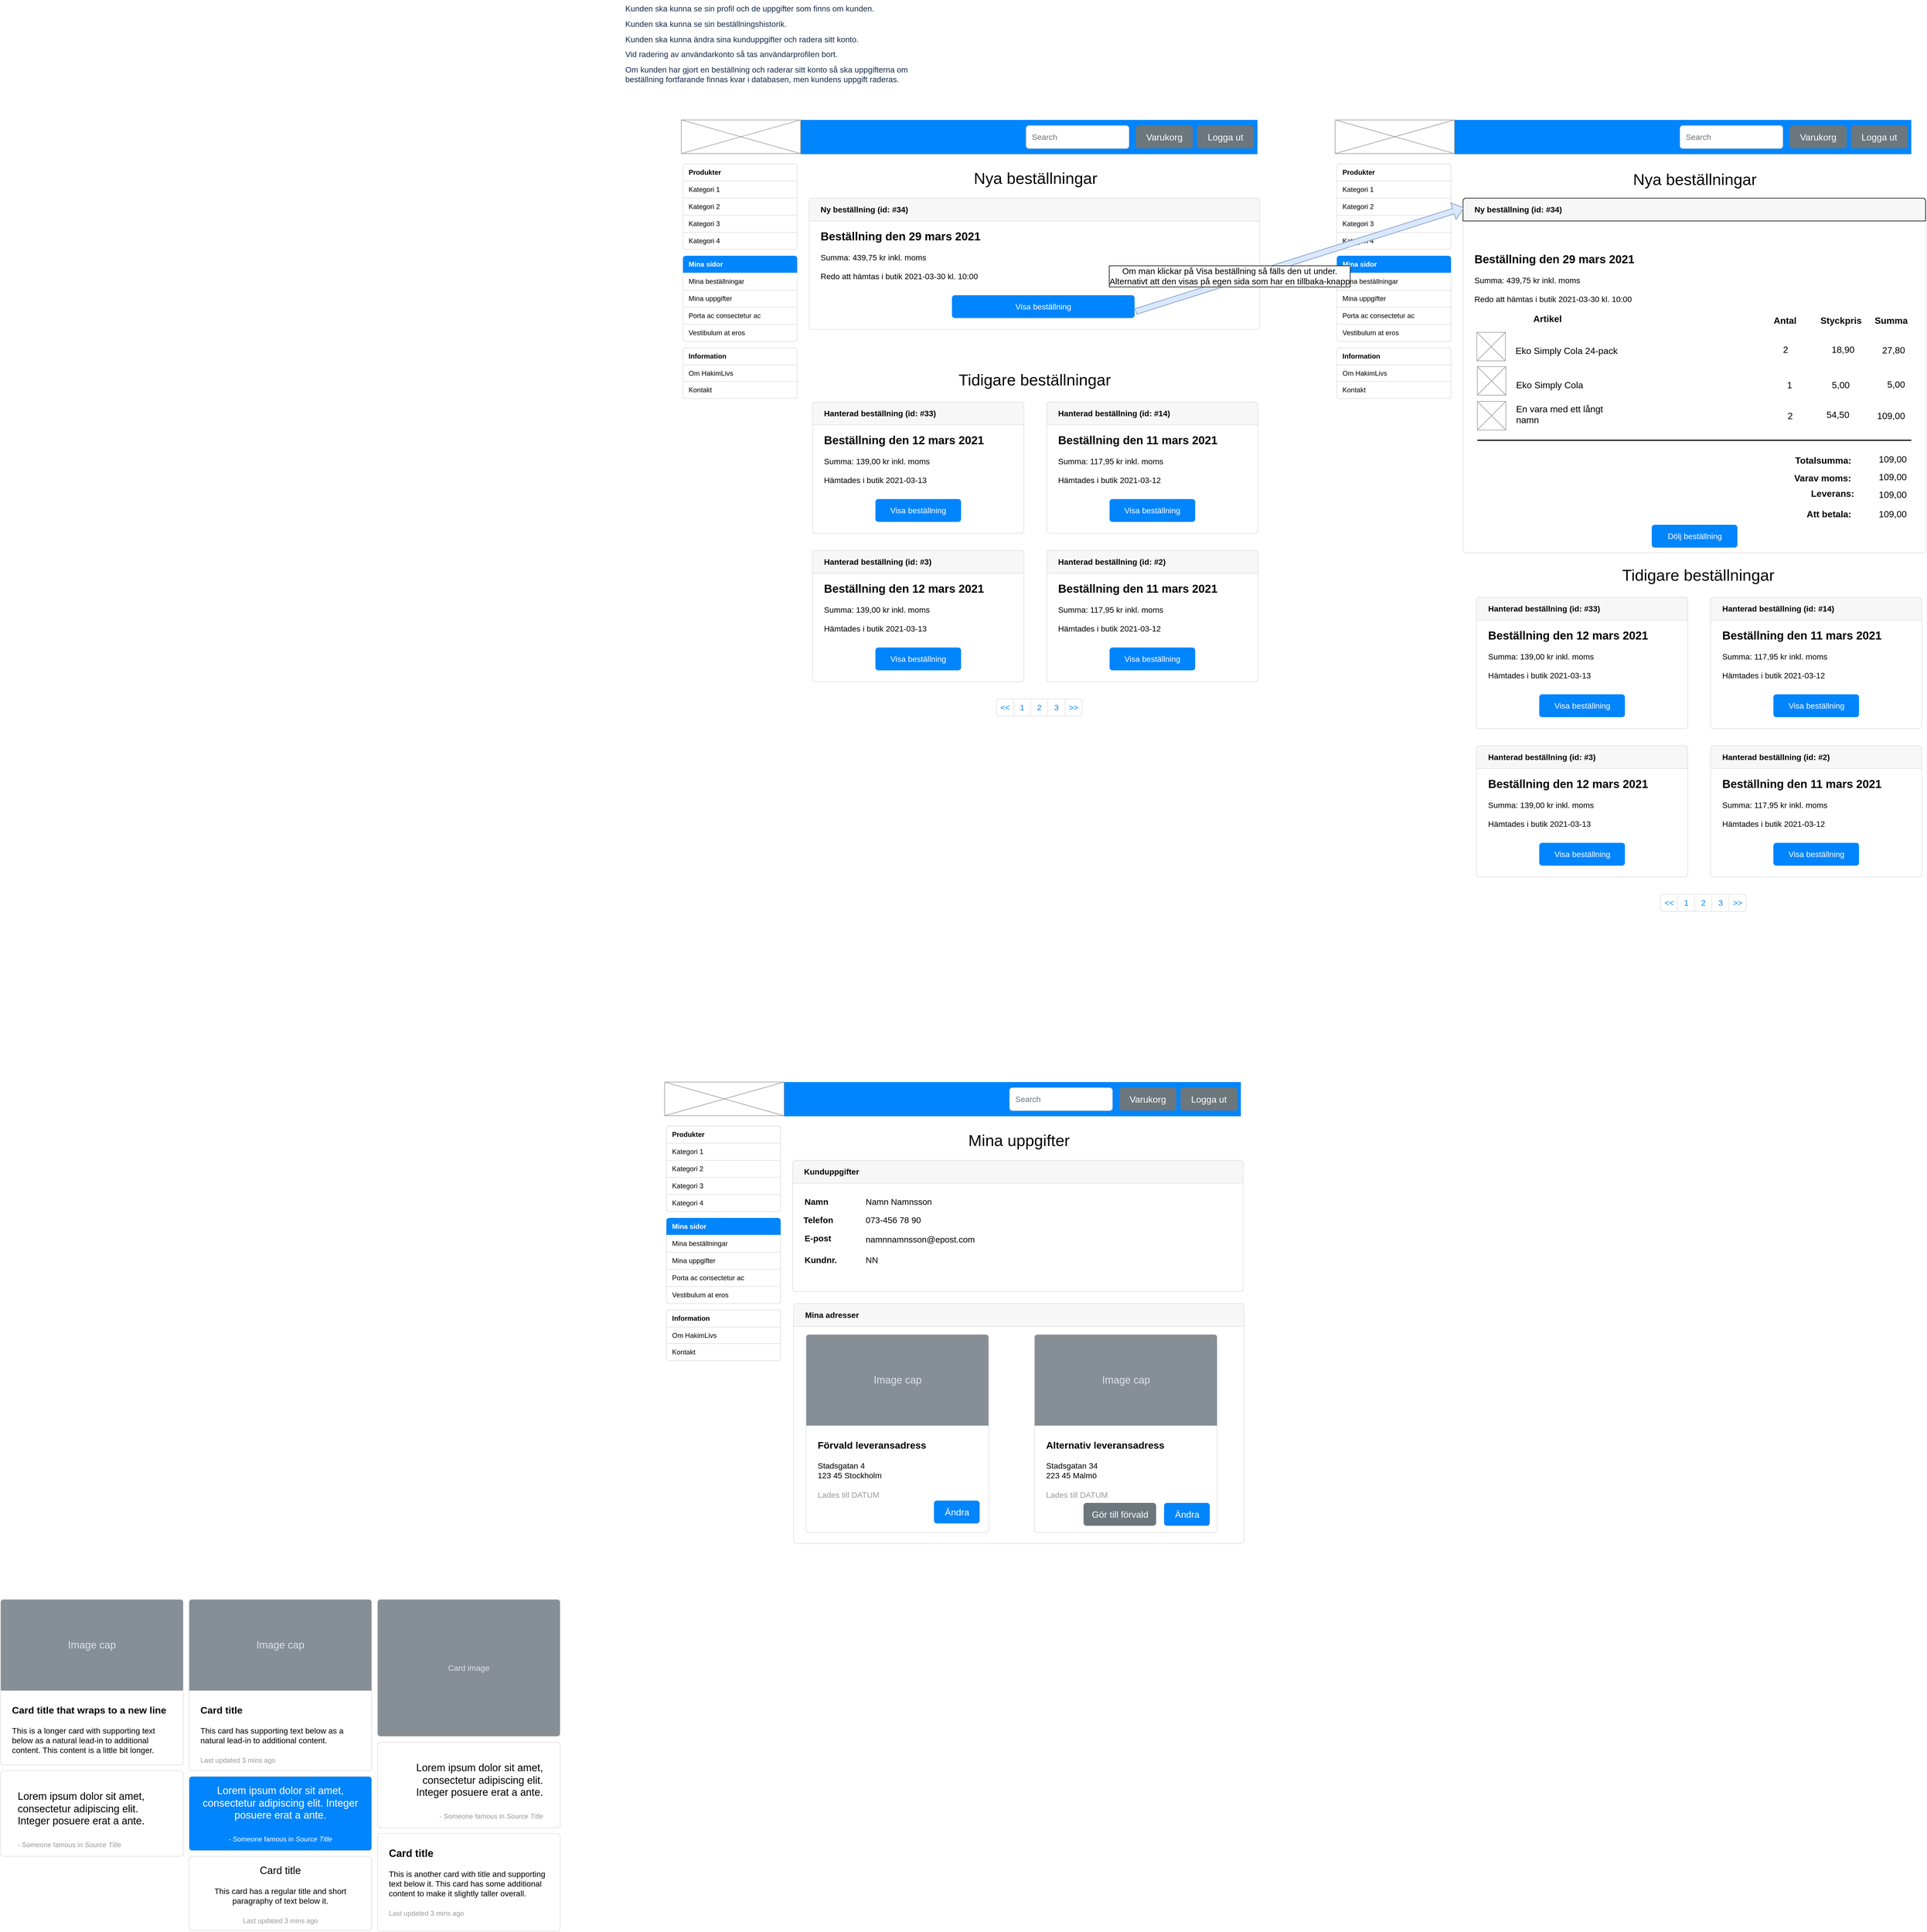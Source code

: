 <mxfile version="14.5.3" type="github">
  <diagram name="Page-1" id="03018318-947c-dd8e-b7a3-06fadd420f32">
    <mxGraphModel dx="2858" dy="1873" grid="0" gridSize="10" guides="1" tooltips="1" connect="1" arrows="1" fold="1" page="1" pageScale="1" pageWidth="1169" pageHeight="827" background="#ffffff" math="0" shadow="0">
      <root>
        <mxCell id="0" />
        <mxCell id="1" parent="0" />
        <mxCell id="zWoutBjJizttgaIo_MZe-9" value="&lt;p style=&quot;margin: 0px; padding: 0px; color: rgb(23, 43, 77); font-size: 14px; font-style: normal; font-weight: 400; letter-spacing: normal; text-indent: 0px; text-transform: none; word-spacing: 0px; background-color: rgb(255, 255, 255);&quot;&gt;Kunden ska kunna se sin profil och de uppgifter som finns om kunden.&lt;/p&gt;&lt;p style=&quot;margin: 10px 0px 0px; padding: 0px; color: rgb(23, 43, 77); font-size: 14px; font-style: normal; font-weight: 400; letter-spacing: normal; text-indent: 0px; text-transform: none; word-spacing: 0px; background-color: rgb(255, 255, 255);&quot;&gt;Kunden ska kunna se sin beställningshistorik.&lt;/p&gt;&lt;p style=&quot;margin: 10px 0px 0px; padding: 0px; color: rgb(23, 43, 77); font-size: 14px; font-style: normal; font-weight: 400; letter-spacing: normal; text-indent: 0px; text-transform: none; word-spacing: 0px; background-color: rgb(255, 255, 255);&quot;&gt;Kunden ska kunna ändra sina kunduppgifter och radera sitt konto.&amp;nbsp;&lt;/p&gt;&lt;p style=&quot;margin: 10px 0px 0px; padding: 0px; color: rgb(23, 43, 77); font-size: 14px; font-style: normal; font-weight: 400; letter-spacing: normal; text-indent: 0px; text-transform: none; word-spacing: 0px; background-color: rgb(255, 255, 255);&quot;&gt;Vid radering av användarkonto så tas användarprofilen bort.&lt;/p&gt;&lt;p style=&quot;margin: 10px 0px 0px; padding: 0px; color: rgb(23, 43, 77); font-size: 14px; font-style: normal; font-weight: 400; letter-spacing: normal; text-indent: 0px; text-transform: none; word-spacing: 0px; background-color: rgb(255, 255, 255);&quot;&gt;Om kunden har gjort en beställning och raderar sitt konto så ska uppgifterna om beställning fortfarande finnas kvar i databasen, men kundens uppgift raderas.&lt;/p&gt;" style="text;whiteSpace=wrap;html=1;" parent="1" vertex="1">
          <mxGeometry x="46" y="-196" width="550" height="140" as="geometry" />
        </mxCell>
        <mxCell id="zWoutBjJizttgaIo_MZe-147" value="" style="html=1;shadow=0;dashed=0;shape=mxgraph.bootstrap.rrect;rSize=5;strokeColor=#DFDFDF;html=1;whiteSpace=wrap;fillColor=#FFFFFF;fontColor=#000000;align=right;container=0;" parent="1" vertex="1">
          <mxGeometry x="1515" y="151" width="811" height="621" as="geometry" />
        </mxCell>
        <mxCell id="zWoutBjJizttgaIo_MZe-168" value="Nya beställningar" style="text;html=1;strokeColor=none;fillColor=none;align=center;verticalAlign=middle;whiteSpace=wrap;rounded=0;fontSize=28;" parent="1" vertex="1">
          <mxGeometry x="1646.75" y="93" width="547.5" height="50" as="geometry" />
        </mxCell>
        <mxCell id="zWoutBjJizttgaIo_MZe-169" value="" style="html=1;shadow=0;dashed=0;fillColor=#0085FC;strokeColor=none;fontSize=16;fontColor=#ffffff;align=left;spacing=15;" parent="1" vertex="1">
          <mxGeometry x="1500" y="14" width="800" height="60" as="geometry" />
        </mxCell>
        <mxCell id="zWoutBjJizttgaIo_MZe-170" value="Search" style="html=1;shadow=0;dashed=0;shape=mxgraph.bootstrap.rrect;rSize=5;fontSize=14;fontColor=#6C767D;strokeColor=#CED4DA;fillColor=#ffffff;align=left;spacing=10;" parent="zWoutBjJizttgaIo_MZe-169" vertex="1">
          <mxGeometry x="1" width="180" height="40" relative="1" as="geometry">
            <mxPoint x="-405" y="10" as="offset" />
          </mxGeometry>
        </mxCell>
        <mxCell id="zWoutBjJizttgaIo_MZe-171" value="Varukorg" style="html=1;shadow=0;dashed=0;shape=mxgraph.bootstrap.rrect;rSize=5;strokeColor=none;strokeWidth=1;fillColor=#6C767D;fontColor=#FFFFFF;whiteSpace=wrap;align=center;verticalAlign=middle;spacingLeft=0;fontStyle=0;fontSize=16;spacing=5;" parent="zWoutBjJizttgaIo_MZe-169" vertex="1">
          <mxGeometry x="587" y="10" width="100" height="40" as="geometry" />
        </mxCell>
        <mxCell id="zWoutBjJizttgaIo_MZe-172" value="Logga ut" style="html=1;shadow=0;dashed=0;shape=mxgraph.bootstrap.rrect;rSize=5;strokeColor=none;strokeWidth=1;fillColor=#6C767D;fontColor=#FFFFFF;whiteSpace=wrap;align=center;verticalAlign=middle;spacingLeft=0;fontStyle=0;fontSize=16;spacing=5;" parent="zWoutBjJizttgaIo_MZe-169" vertex="1">
          <mxGeometry x="694" y="10" width="100" height="40" as="geometry" />
        </mxCell>
        <mxCell id="zWoutBjJizttgaIo_MZe-189" value="" style="verticalLabelPosition=bottom;shadow=0;dashed=0;align=center;html=1;verticalAlign=top;strokeWidth=1;shape=mxgraph.mockup.graphics.simpleIcon;strokeColor=#999999;fontSize=28;" parent="1" vertex="1">
          <mxGeometry x="1291" y="14" width="209" height="59" as="geometry" />
        </mxCell>
        <mxCell id="zWoutBjJizttgaIo_MZe-190" value="" style="group" parent="1" vertex="1" connectable="0">
          <mxGeometry x="146" y="14" width="1019.5" height="1044" as="geometry" />
        </mxCell>
        <mxCell id="zWoutBjJizttgaIo_MZe-34" value="" style="html=1;shadow=0;dashed=0;shape=mxgraph.bootstrap.rrect;rSize=5;strokeColor=#DEE2E6;html=1;whiteSpace=wrap;fillColor=#ffffff;fontColor=#0085FC;align=center;" parent="zWoutBjJizttgaIo_MZe-190" vertex="1">
          <mxGeometry x="552" y="1014" width="150" height="30" as="geometry" />
        </mxCell>
        <mxCell id="zWoutBjJizttgaIo_MZe-35" value="&lt;&lt;" style="strokeColor=inherit;fillColor=inherit;gradientColor=inherit;fontColor=inherit;html=1;shadow=0;dashed=0;shape=mxgraph.bootstrap.leftButton;rSize=5;perimeter=none;whiteSpace=wrap;resizeHeight=1;fontSize=14;" parent="zWoutBjJizttgaIo_MZe-34" vertex="1">
          <mxGeometry width="30" height="30" relative="1" as="geometry" />
        </mxCell>
        <mxCell id="zWoutBjJizttgaIo_MZe-36" value="1" style="strokeColor=inherit;fillColor=inherit;gradientColor=inherit;fontColor=inherit;html=1;shadow=0;dashed=0;perimeter=none;whiteSpace=wrap;resizeHeight=1;fontSize=14;" parent="zWoutBjJizttgaIo_MZe-34" vertex="1">
          <mxGeometry width="30" height="30" relative="1" as="geometry">
            <mxPoint x="30" as="offset" />
          </mxGeometry>
        </mxCell>
        <mxCell id="zWoutBjJizttgaIo_MZe-37" value="2" style="strokeColor=inherit;fillColor=inherit;gradientColor=inherit;fontColor=inherit;html=1;shadow=0;dashed=0;perimeter=none;whiteSpace=wrap;resizeHeight=1;fontSize=14;" parent="zWoutBjJizttgaIo_MZe-34" vertex="1">
          <mxGeometry width="30" height="30" relative="1" as="geometry">
            <mxPoint x="60" as="offset" />
          </mxGeometry>
        </mxCell>
        <mxCell id="zWoutBjJizttgaIo_MZe-38" value="3" style="strokeColor=inherit;fillColor=inherit;gradientColor=inherit;fontColor=inherit;html=1;shadow=0;dashed=0;perimeter=none;whiteSpace=wrap;resizeHeight=1;fontSize=14;" parent="zWoutBjJizttgaIo_MZe-34" vertex="1">
          <mxGeometry width="30" height="30" relative="1" as="geometry">
            <mxPoint x="90" as="offset" />
          </mxGeometry>
        </mxCell>
        <mxCell id="zWoutBjJizttgaIo_MZe-39" value="&gt;&gt;" style="strokeColor=inherit;fillColor=inherit;gradientColor=inherit;fontColor=inherit;html=1;shadow=0;dashed=0;shape=mxgraph.bootstrap.rightButton;rSize=5;perimeter=none;whiteSpace=wrap;resizeHeight=1;fontSize=14;" parent="zWoutBjJizttgaIo_MZe-34" vertex="1">
          <mxGeometry x="1" width="30" height="30" relative="1" as="geometry">
            <mxPoint x="-30" as="offset" />
          </mxGeometry>
        </mxCell>
        <mxCell id="zWoutBjJizttgaIo_MZe-66" value="" style="html=1;shadow=0;dashed=0;shape=mxgraph.bootstrap.rrect;rSize=5;strokeColor=#DFDFDF;html=1;whiteSpace=wrap;fillColor=#FFFFFF;fontColor=#000000;align=center;" parent="zWoutBjJizttgaIo_MZe-190" vertex="1">
          <mxGeometry x="224" y="137" width="789" height="230" as="geometry" />
        </mxCell>
        <mxCell id="zWoutBjJizttgaIo_MZe-67" value="Ny beställning (id: #34)" style="html=1;shadow=0;dashed=0;shape=mxgraph.bootstrap.topButton;strokeColor=inherit;fillColor=#F7F7F7;rSize=5;perimeter=none;whiteSpace=wrap;resizeWidth=1;align=left;spacing=20;fontSize=14;fontStyle=1" parent="zWoutBjJizttgaIo_MZe-66" vertex="1">
          <mxGeometry width="789" height="40" relative="1" as="geometry" />
        </mxCell>
        <mxCell id="zWoutBjJizttgaIo_MZe-68" value="&lt;span style=&quot;font-size: 20px&quot;&gt;&lt;b&gt;Beställning den 29 mars 2021&lt;br&gt;&lt;/b&gt;&lt;/span&gt;&lt;br style=&quot;font-size: 14px&quot;&gt;Summa: 439,75 kr inkl. moms&lt;br&gt;&lt;br&gt;Redo att hämtas i butik 2021-03-30 kl. 10:00" style="perimeter=none;html=1;whiteSpace=wrap;fillColor=none;strokeColor=none;resizeWidth=1;verticalAlign=top;align=left;spacing=20;spacingTop=-10;fontSize=14;" parent="zWoutBjJizttgaIo_MZe-66" vertex="1">
          <mxGeometry width="789" height="120" relative="1" as="geometry">
            <mxPoint y="40" as="offset" />
          </mxGeometry>
        </mxCell>
        <mxCell id="zWoutBjJizttgaIo_MZe-69" value="Visa beställning" style="html=1;shadow=0;dashed=0;shape=mxgraph.bootstrap.rrect;rSize=5;perimeter=none;whiteSpace=wrap;fillColor=#0085FC;strokeColor=none;fontColor=#ffffff;resizeWidth=1;fontSize=14;" parent="zWoutBjJizttgaIo_MZe-66" vertex="1">
          <mxGeometry y="1" width="319.865" height="40" relative="1" as="geometry">
            <mxPoint x="250" y="-60" as="offset" />
          </mxGeometry>
        </mxCell>
        <mxCell id="zWoutBjJizttgaIo_MZe-75" value="" style="html=1;shadow=0;dashed=0;shape=mxgraph.bootstrap.rrect;rSize=5;strokeColor=#DFDFDF;html=1;whiteSpace=wrap;fillColor=#FFFFFF;fontColor=#000000;align=center;" parent="zWoutBjJizttgaIo_MZe-190" vertex="1">
          <mxGeometry x="230" y="494" width="370" height="230" as="geometry" />
        </mxCell>
        <mxCell id="zWoutBjJizttgaIo_MZe-76" value="Hanterad beställning (id: #33)" style="html=1;shadow=0;dashed=0;shape=mxgraph.bootstrap.topButton;strokeColor=inherit;fillColor=#F7F7F7;rSize=5;perimeter=none;whiteSpace=wrap;resizeWidth=1;align=left;spacing=20;fontSize=14;fontStyle=1" parent="zWoutBjJizttgaIo_MZe-75" vertex="1">
          <mxGeometry width="370" height="40" relative="1" as="geometry" />
        </mxCell>
        <mxCell id="zWoutBjJizttgaIo_MZe-77" value="&lt;span style=&quot;font-size: 20px&quot;&gt;&lt;b&gt;Beställning den 12 mars 2021&lt;br&gt;&lt;/b&gt;&lt;/span&gt;&lt;br style=&quot;font-size: 14px&quot;&gt;Summa: 139,00 kr inkl. moms&lt;br&gt;&lt;br&gt;Hämtades i butik 2021-03-13" style="perimeter=none;html=1;whiteSpace=wrap;fillColor=none;strokeColor=none;resizeWidth=1;verticalAlign=top;align=left;spacing=20;spacingTop=-10;fontSize=14;" parent="zWoutBjJizttgaIo_MZe-75" vertex="1">
          <mxGeometry width="370" height="120" relative="1" as="geometry">
            <mxPoint y="40" as="offset" />
          </mxGeometry>
        </mxCell>
        <mxCell id="zWoutBjJizttgaIo_MZe-78" value="Visa beställning" style="html=1;shadow=0;dashed=0;shape=mxgraph.bootstrap.rrect;rSize=5;perimeter=none;whiteSpace=wrap;fillColor=#0085FC;strokeColor=none;fontColor=#ffffff;resizeWidth=1;fontSize=14;" parent="zWoutBjJizttgaIo_MZe-75" vertex="1">
          <mxGeometry y="1" width="150" height="40" relative="1" as="geometry">
            <mxPoint x="110" y="-60" as="offset" />
          </mxGeometry>
        </mxCell>
        <mxCell id="zWoutBjJizttgaIo_MZe-83" value="" style="html=1;shadow=0;dashed=0;shape=mxgraph.bootstrap.rrect;rSize=5;strokeColor=#DFDFDF;html=1;whiteSpace=wrap;fillColor=#FFFFFF;fontColor=#000000;align=center;" parent="zWoutBjJizttgaIo_MZe-190" vertex="1">
          <mxGeometry x="640" y="494" width="370" height="230" as="geometry" />
        </mxCell>
        <mxCell id="zWoutBjJizttgaIo_MZe-84" value="Hanterad beställning (id: #14)" style="html=1;shadow=0;dashed=0;shape=mxgraph.bootstrap.topButton;strokeColor=inherit;fillColor=#F7F7F7;rSize=5;perimeter=none;whiteSpace=wrap;resizeWidth=1;align=left;spacing=20;fontSize=14;fontStyle=1" parent="zWoutBjJizttgaIo_MZe-83" vertex="1">
          <mxGeometry width="370" height="40" relative="1" as="geometry" />
        </mxCell>
        <mxCell id="zWoutBjJizttgaIo_MZe-85" value="&lt;span style=&quot;font-size: 20px&quot;&gt;&lt;b&gt;Beställning den 11 mars 2021&lt;br&gt;&lt;/b&gt;&lt;/span&gt;&lt;br style=&quot;font-size: 14px&quot;&gt;Summa: 117,95 kr inkl. moms&lt;br&gt;&lt;br&gt;Hämtades i butik 2021-03-12" style="perimeter=none;html=1;whiteSpace=wrap;fillColor=none;strokeColor=none;resizeWidth=1;verticalAlign=top;align=left;spacing=20;spacingTop=-10;fontSize=14;" parent="zWoutBjJizttgaIo_MZe-83" vertex="1">
          <mxGeometry width="370" height="120" relative="1" as="geometry">
            <mxPoint y="40" as="offset" />
          </mxGeometry>
        </mxCell>
        <mxCell id="zWoutBjJizttgaIo_MZe-86" value="Visa beställning" style="html=1;shadow=0;dashed=0;shape=mxgraph.bootstrap.rrect;rSize=5;perimeter=none;whiteSpace=wrap;fillColor=#0085FC;strokeColor=none;fontColor=#ffffff;resizeWidth=1;fontSize=14;" parent="zWoutBjJizttgaIo_MZe-83" vertex="1">
          <mxGeometry y="1" width="150" height="40" relative="1" as="geometry">
            <mxPoint x="110" y="-60" as="offset" />
          </mxGeometry>
        </mxCell>
        <mxCell id="zWoutBjJizttgaIo_MZe-87" value="" style="html=1;shadow=0;dashed=0;shape=mxgraph.bootstrap.rrect;rSize=5;strokeColor=#DFDFDF;html=1;whiteSpace=wrap;fillColor=#FFFFFF;fontColor=#000000;align=center;" parent="zWoutBjJizttgaIo_MZe-190" vertex="1">
          <mxGeometry x="230" y="754" width="370" height="230" as="geometry" />
        </mxCell>
        <mxCell id="zWoutBjJizttgaIo_MZe-88" value="Hanterad beställning (id: #3)" style="html=1;shadow=0;dashed=0;shape=mxgraph.bootstrap.topButton;strokeColor=inherit;fillColor=#F7F7F7;rSize=5;perimeter=none;whiteSpace=wrap;resizeWidth=1;align=left;spacing=20;fontSize=14;fontStyle=1" parent="zWoutBjJizttgaIo_MZe-87" vertex="1">
          <mxGeometry width="370" height="40" relative="1" as="geometry" />
        </mxCell>
        <mxCell id="zWoutBjJizttgaIo_MZe-89" value="&lt;span style=&quot;font-size: 20px&quot;&gt;&lt;b&gt;Beställning den 12 mars 2021&lt;br&gt;&lt;/b&gt;&lt;/span&gt;&lt;br style=&quot;font-size: 14px&quot;&gt;Summa: 139,00 kr inkl. moms&lt;br&gt;&lt;br&gt;Hämtades i butik 2021-03-13" style="perimeter=none;html=1;whiteSpace=wrap;fillColor=none;strokeColor=none;resizeWidth=1;verticalAlign=top;align=left;spacing=20;spacingTop=-10;fontSize=14;" parent="zWoutBjJizttgaIo_MZe-87" vertex="1">
          <mxGeometry width="370" height="120" relative="1" as="geometry">
            <mxPoint y="40" as="offset" />
          </mxGeometry>
        </mxCell>
        <mxCell id="zWoutBjJizttgaIo_MZe-90" value="Visa beställning" style="html=1;shadow=0;dashed=0;shape=mxgraph.bootstrap.rrect;rSize=5;perimeter=none;whiteSpace=wrap;fillColor=#0085FC;strokeColor=none;fontColor=#ffffff;resizeWidth=1;fontSize=14;" parent="zWoutBjJizttgaIo_MZe-87" vertex="1">
          <mxGeometry y="1" width="150" height="40" relative="1" as="geometry">
            <mxPoint x="110" y="-60" as="offset" />
          </mxGeometry>
        </mxCell>
        <mxCell id="zWoutBjJizttgaIo_MZe-91" value="" style="html=1;shadow=0;dashed=0;shape=mxgraph.bootstrap.rrect;rSize=5;strokeColor=#DFDFDF;html=1;whiteSpace=wrap;fillColor=#FFFFFF;fontColor=#000000;align=center;" parent="zWoutBjJizttgaIo_MZe-190" vertex="1">
          <mxGeometry x="640" y="754" width="370" height="230" as="geometry" />
        </mxCell>
        <mxCell id="zWoutBjJizttgaIo_MZe-92" value="Hanterad beställning (id: #2)" style="html=1;shadow=0;dashed=0;shape=mxgraph.bootstrap.topButton;strokeColor=inherit;fillColor=#F7F7F7;rSize=5;perimeter=none;whiteSpace=wrap;resizeWidth=1;align=left;spacing=20;fontSize=14;fontStyle=1" parent="zWoutBjJizttgaIo_MZe-91" vertex="1">
          <mxGeometry width="370" height="40" relative="1" as="geometry" />
        </mxCell>
        <mxCell id="zWoutBjJizttgaIo_MZe-93" value="&lt;span style=&quot;font-size: 20px&quot;&gt;&lt;b&gt;Beställning den 11 mars 2021&lt;br&gt;&lt;/b&gt;&lt;/span&gt;&lt;br style=&quot;font-size: 14px&quot;&gt;Summa: 117,95 kr inkl. moms&lt;br&gt;&lt;br&gt;Hämtades i butik 2021-03-12" style="perimeter=none;html=1;whiteSpace=wrap;fillColor=none;strokeColor=none;resizeWidth=1;verticalAlign=top;align=left;spacing=20;spacingTop=-10;fontSize=14;" parent="zWoutBjJizttgaIo_MZe-91" vertex="1">
          <mxGeometry width="370" height="120" relative="1" as="geometry">
            <mxPoint y="40" as="offset" />
          </mxGeometry>
        </mxCell>
        <mxCell id="zWoutBjJizttgaIo_MZe-94" value="Visa beställning" style="html=1;shadow=0;dashed=0;shape=mxgraph.bootstrap.rrect;rSize=5;perimeter=none;whiteSpace=wrap;fillColor=#0085FC;strokeColor=none;fontColor=#ffffff;resizeWidth=1;fontSize=14;" parent="zWoutBjJizttgaIo_MZe-91" vertex="1">
          <mxGeometry y="1" width="150" height="40" relative="1" as="geometry">
            <mxPoint x="110" y="-60" as="offset" />
          </mxGeometry>
        </mxCell>
        <mxCell id="zWoutBjJizttgaIo_MZe-95" value="Tidigare beställningar" style="text;html=1;strokeColor=none;fillColor=none;align=center;verticalAlign=middle;whiteSpace=wrap;rounded=0;fontSize=28;" parent="zWoutBjJizttgaIo_MZe-190" vertex="1">
          <mxGeometry x="220.5" y="430" width="796" height="50" as="geometry" />
        </mxCell>
        <mxCell id="zWoutBjJizttgaIo_MZe-96" value="Nya beställningar" style="text;html=1;strokeColor=none;fillColor=none;align=center;verticalAlign=middle;whiteSpace=wrap;rounded=0;fontSize=28;" parent="zWoutBjJizttgaIo_MZe-190" vertex="1">
          <mxGeometry x="220.5" y="77" width="799" height="50" as="geometry" />
        </mxCell>
        <mxCell id="zWoutBjJizttgaIo_MZe-99" value="" style="html=1;shadow=0;dashed=0;fillColor=#0085FC;strokeColor=none;fontSize=16;fontColor=#ffffff;align=left;spacing=15;" parent="zWoutBjJizttgaIo_MZe-190" vertex="1">
          <mxGeometry x="209" width="800" height="60" as="geometry" />
        </mxCell>
        <mxCell id="zWoutBjJizttgaIo_MZe-105" value="Search" style="html=1;shadow=0;dashed=0;shape=mxgraph.bootstrap.rrect;rSize=5;fontSize=14;fontColor=#6C767D;strokeColor=#CED4DA;fillColor=#ffffff;align=left;spacing=10;" parent="zWoutBjJizttgaIo_MZe-99" vertex="1">
          <mxGeometry x="1" width="180" height="40" relative="1" as="geometry">
            <mxPoint x="-405" y="10" as="offset" />
          </mxGeometry>
        </mxCell>
        <mxCell id="zWoutBjJizttgaIo_MZe-106" value="Varukorg" style="html=1;shadow=0;dashed=0;shape=mxgraph.bootstrap.rrect;rSize=5;strokeColor=none;strokeWidth=1;fillColor=#6C767D;fontColor=#FFFFFF;whiteSpace=wrap;align=center;verticalAlign=middle;spacingLeft=0;fontStyle=0;fontSize=16;spacing=5;" parent="zWoutBjJizttgaIo_MZe-99" vertex="1">
          <mxGeometry x="587" y="10" width="100" height="40" as="geometry" />
        </mxCell>
        <mxCell id="zWoutBjJizttgaIo_MZe-107" value="Logga ut" style="html=1;shadow=0;dashed=0;shape=mxgraph.bootstrap.rrect;rSize=5;strokeColor=none;strokeWidth=1;fillColor=#6C767D;fontColor=#FFFFFF;whiteSpace=wrap;align=center;verticalAlign=middle;spacingLeft=0;fontStyle=0;fontSize=16;spacing=5;" parent="zWoutBjJizttgaIo_MZe-99" vertex="1">
          <mxGeometry x="694" y="10" width="100" height="40" as="geometry" />
        </mxCell>
        <mxCell id="zWoutBjJizttgaIo_MZe-113" value="" style="html=1;shadow=0;dashed=0;shape=mxgraph.bootstrap.rrect;rSize=5;strokeColor=#DFDFDF;html=1;whiteSpace=wrap;fillColor=#FFFFFF;fontColor=#000000;align=right;" parent="zWoutBjJizttgaIo_MZe-190" vertex="1">
          <mxGeometry x="3" y="238" width="200" height="150" as="geometry" />
        </mxCell>
        <mxCell id="zWoutBjJizttgaIo_MZe-114" value="Mina sidor" style="html=1;shadow=0;dashed=0;shape=mxgraph.bootstrap.topButton;rSize=5;strokeColor=none;fillColor=#0085FC;fontColor=#ffffff;perimeter=none;whiteSpace=wrap;resizeWidth=1;align=left;spacing=10;fontStyle=1" parent="zWoutBjJizttgaIo_MZe-113" vertex="1">
          <mxGeometry width="200" height="30" relative="1" as="geometry" />
        </mxCell>
        <mxCell id="zWoutBjJizttgaIo_MZe-115" value="Mina beställningar" style="strokeColor=inherit;fillColor=inherit;gradientColor=inherit;fontColor=inherit;html=1;shadow=0;dashed=0;perimeter=none;whiteSpace=wrap;resizeWidth=1;align=left;spacing=10;" parent="zWoutBjJizttgaIo_MZe-113" vertex="1">
          <mxGeometry width="200" height="30" relative="1" as="geometry">
            <mxPoint y="30" as="offset" />
          </mxGeometry>
        </mxCell>
        <mxCell id="zWoutBjJizttgaIo_MZe-116" value="Mina uppgifter" style="strokeColor=inherit;fillColor=inherit;gradientColor=inherit;fontColor=inherit;html=1;shadow=0;dashed=0;perimeter=none;whiteSpace=wrap;resizeWidth=1;align=left;spacing=10;" parent="zWoutBjJizttgaIo_MZe-113" vertex="1">
          <mxGeometry width="200" height="30" relative="1" as="geometry">
            <mxPoint y="60" as="offset" />
          </mxGeometry>
        </mxCell>
        <mxCell id="zWoutBjJizttgaIo_MZe-117" value="Porta ac consectetur ac" style="strokeColor=inherit;fillColor=inherit;gradientColor=inherit;fontColor=inherit;html=1;shadow=0;dashed=0;perimeter=none;whiteSpace=wrap;resizeWidth=1;align=left;spacing=10;" parent="zWoutBjJizttgaIo_MZe-113" vertex="1">
          <mxGeometry width="200" height="30" relative="1" as="geometry">
            <mxPoint y="90" as="offset" />
          </mxGeometry>
        </mxCell>
        <mxCell id="zWoutBjJizttgaIo_MZe-118" value="Vestibulum at eros" style="strokeColor=inherit;fillColor=inherit;gradientColor=inherit;fontColor=inherit;html=1;shadow=0;dashed=0;shape=mxgraph.bootstrap.bottomButton;rSize=5;perimeter=none;whiteSpace=wrap;resizeWidth=1;resizeHeight=0;align=left;spacing=10;" parent="zWoutBjJizttgaIo_MZe-113" vertex="1">
          <mxGeometry y="1" width="200" height="30" relative="1" as="geometry">
            <mxPoint y="-30" as="offset" />
          </mxGeometry>
        </mxCell>
        <mxCell id="zWoutBjJizttgaIo_MZe-119" value="" style="html=1;shadow=0;dashed=0;shape=mxgraph.bootstrap.rrect;rSize=5;strokeColor=#DFDFDF;html=1;whiteSpace=wrap;fillColor=#FFFFFF;fontColor=#000000;align=right;" parent="zWoutBjJizttgaIo_MZe-190" vertex="1">
          <mxGeometry x="3" y="77" width="200" height="150" as="geometry" />
        </mxCell>
        <mxCell id="zWoutBjJizttgaIo_MZe-120" value="Produkter" style="strokeColor=inherit;fillColor=inherit;gradientColor=inherit;fontColor=inherit;html=1;shadow=0;dashed=0;shape=mxgraph.bootstrap.topButton;rSize=5;perimeter=none;whiteSpace=wrap;resizeWidth=1;align=left;spacing=10;fontStyle=1" parent="zWoutBjJizttgaIo_MZe-119" vertex="1">
          <mxGeometry width="200" height="30" relative="1" as="geometry" />
        </mxCell>
        <mxCell id="zWoutBjJizttgaIo_MZe-121" value="Kategori 1" style="strokeColor=inherit;fillColor=inherit;gradientColor=inherit;fontColor=inherit;html=1;shadow=0;dashed=0;perimeter=none;whiteSpace=wrap;resizeWidth=1;align=left;spacing=10;" parent="zWoutBjJizttgaIo_MZe-119" vertex="1">
          <mxGeometry width="200" height="30" relative="1" as="geometry">
            <mxPoint y="30" as="offset" />
          </mxGeometry>
        </mxCell>
        <mxCell id="zWoutBjJizttgaIo_MZe-122" value="Kategori 2" style="strokeColor=inherit;fillColor=inherit;gradientColor=inherit;fontColor=inherit;html=1;shadow=0;dashed=0;perimeter=none;whiteSpace=wrap;resizeWidth=1;align=left;spacing=10;" parent="zWoutBjJizttgaIo_MZe-119" vertex="1">
          <mxGeometry width="200" height="30" relative="1" as="geometry">
            <mxPoint y="60" as="offset" />
          </mxGeometry>
        </mxCell>
        <mxCell id="zWoutBjJizttgaIo_MZe-123" value="Kategori 3" style="strokeColor=inherit;fillColor=inherit;gradientColor=inherit;fontColor=inherit;html=1;shadow=0;dashed=0;perimeter=none;whiteSpace=wrap;resizeWidth=1;align=left;spacing=10;" parent="zWoutBjJizttgaIo_MZe-119" vertex="1">
          <mxGeometry width="200" height="30" relative="1" as="geometry">
            <mxPoint y="90" as="offset" />
          </mxGeometry>
        </mxCell>
        <mxCell id="zWoutBjJizttgaIo_MZe-124" value="Kategori 4" style="strokeColor=inherit;fillColor=inherit;gradientColor=inherit;fontColor=inherit;html=1;shadow=0;dashed=0;shape=mxgraph.bootstrap.bottomButton;rSize=5;perimeter=none;whiteSpace=wrap;resizeWidth=1;resizeHeight=0;align=left;spacing=10;" parent="zWoutBjJizttgaIo_MZe-119" vertex="1">
          <mxGeometry y="1" width="200" height="30" relative="1" as="geometry">
            <mxPoint y="-30" as="offset" />
          </mxGeometry>
        </mxCell>
        <mxCell id="zWoutBjJizttgaIo_MZe-125" value="" style="html=1;shadow=0;dashed=0;shape=mxgraph.bootstrap.rrect;rSize=5;strokeColor=#DFDFDF;html=1;whiteSpace=wrap;fillColor=#FFFFFF;fontColor=#000000;align=right;" parent="zWoutBjJizttgaIo_MZe-190" vertex="1">
          <mxGeometry x="3" y="399" width="200" height="89" as="geometry" />
        </mxCell>
        <mxCell id="zWoutBjJizttgaIo_MZe-126" value="Information" style="strokeColor=inherit;fillColor=inherit;gradientColor=inherit;fontColor=inherit;html=1;shadow=0;dashed=0;shape=mxgraph.bootstrap.topButton;rSize=5;perimeter=none;whiteSpace=wrap;resizeWidth=1;align=left;spacing=10;fontStyle=1" parent="zWoutBjJizttgaIo_MZe-125" vertex="1">
          <mxGeometry width="200" height="30" relative="1" as="geometry" />
        </mxCell>
        <mxCell id="zWoutBjJizttgaIo_MZe-127" value="Om HakimLivs" style="strokeColor=inherit;fillColor=inherit;gradientColor=inherit;fontColor=inherit;html=1;shadow=0;dashed=0;perimeter=none;whiteSpace=wrap;resizeWidth=1;align=left;spacing=10;" parent="zWoutBjJizttgaIo_MZe-125" vertex="1">
          <mxGeometry width="200" height="30" relative="1" as="geometry">
            <mxPoint y="30" as="offset" />
          </mxGeometry>
        </mxCell>
        <mxCell id="zWoutBjJizttgaIo_MZe-130" value="Kontakt" style="strokeColor=inherit;fillColor=inherit;gradientColor=inherit;fontColor=inherit;html=1;shadow=0;dashed=0;shape=mxgraph.bootstrap.bottomButton;rSize=5;perimeter=none;whiteSpace=wrap;resizeWidth=1;resizeHeight=0;align=left;spacing=10;" parent="zWoutBjJizttgaIo_MZe-125" vertex="1">
          <mxGeometry y="1" width="200" height="30" relative="1" as="geometry">
            <mxPoint y="-30" as="offset" />
          </mxGeometry>
        </mxCell>
        <mxCell id="zWoutBjJizttgaIo_MZe-140" value="" style="verticalLabelPosition=bottom;shadow=0;dashed=0;align=center;html=1;verticalAlign=top;strokeWidth=1;shape=mxgraph.mockup.graphics.simpleIcon;strokeColor=#999999;fontSize=28;" parent="zWoutBjJizttgaIo_MZe-190" vertex="1">
          <mxGeometry width="209" height="59" as="geometry" />
        </mxCell>
        <mxCell id="zWoutBjJizttgaIo_MZe-191" value="" style="group" parent="1" vertex="1" connectable="0">
          <mxGeometry x="1294" y="91" width="200" height="411" as="geometry" />
        </mxCell>
        <mxCell id="zWoutBjJizttgaIo_MZe-173" value="" style="html=1;shadow=0;dashed=0;shape=mxgraph.bootstrap.rrect;rSize=5;strokeColor=#DFDFDF;html=1;whiteSpace=wrap;fillColor=#FFFFFF;fontColor=#000000;align=right;" parent="zWoutBjJizttgaIo_MZe-191" vertex="1">
          <mxGeometry y="161" width="200" height="150" as="geometry" />
        </mxCell>
        <mxCell id="zWoutBjJizttgaIo_MZe-174" value="Mina sidor" style="html=1;shadow=0;dashed=0;shape=mxgraph.bootstrap.topButton;rSize=5;strokeColor=none;fillColor=#0085FC;fontColor=#ffffff;perimeter=none;whiteSpace=wrap;resizeWidth=1;align=left;spacing=10;fontStyle=1" parent="zWoutBjJizttgaIo_MZe-173" vertex="1">
          <mxGeometry width="200" height="30" relative="1" as="geometry" />
        </mxCell>
        <mxCell id="zWoutBjJizttgaIo_MZe-175" value="Mina beställningar" style="strokeColor=inherit;fillColor=inherit;gradientColor=inherit;fontColor=inherit;html=1;shadow=0;dashed=0;perimeter=none;whiteSpace=wrap;resizeWidth=1;align=left;spacing=10;" parent="zWoutBjJizttgaIo_MZe-173" vertex="1">
          <mxGeometry width="200" height="30" relative="1" as="geometry">
            <mxPoint y="30" as="offset" />
          </mxGeometry>
        </mxCell>
        <mxCell id="zWoutBjJizttgaIo_MZe-176" value="Mina uppgifter" style="strokeColor=inherit;fillColor=inherit;gradientColor=inherit;fontColor=inherit;html=1;shadow=0;dashed=0;perimeter=none;whiteSpace=wrap;resizeWidth=1;align=left;spacing=10;" parent="zWoutBjJizttgaIo_MZe-173" vertex="1">
          <mxGeometry width="200" height="30" relative="1" as="geometry">
            <mxPoint y="60" as="offset" />
          </mxGeometry>
        </mxCell>
        <mxCell id="zWoutBjJizttgaIo_MZe-177" value="Porta ac consectetur ac" style="strokeColor=inherit;fillColor=inherit;gradientColor=inherit;fontColor=inherit;html=1;shadow=0;dashed=0;perimeter=none;whiteSpace=wrap;resizeWidth=1;align=left;spacing=10;" parent="zWoutBjJizttgaIo_MZe-173" vertex="1">
          <mxGeometry width="200" height="30" relative="1" as="geometry">
            <mxPoint y="90" as="offset" />
          </mxGeometry>
        </mxCell>
        <mxCell id="zWoutBjJizttgaIo_MZe-178" value="Vestibulum at eros" style="strokeColor=inherit;fillColor=inherit;gradientColor=inherit;fontColor=inherit;html=1;shadow=0;dashed=0;shape=mxgraph.bootstrap.bottomButton;rSize=5;perimeter=none;whiteSpace=wrap;resizeWidth=1;resizeHeight=0;align=left;spacing=10;" parent="zWoutBjJizttgaIo_MZe-173" vertex="1">
          <mxGeometry y="1" width="200" height="30" relative="1" as="geometry">
            <mxPoint y="-30" as="offset" />
          </mxGeometry>
        </mxCell>
        <mxCell id="zWoutBjJizttgaIo_MZe-179" value="" style="html=1;shadow=0;dashed=0;shape=mxgraph.bootstrap.rrect;rSize=5;strokeColor=#DFDFDF;html=1;whiteSpace=wrap;fillColor=#FFFFFF;fontColor=#000000;align=right;" parent="zWoutBjJizttgaIo_MZe-191" vertex="1">
          <mxGeometry width="200" height="150" as="geometry" />
        </mxCell>
        <mxCell id="zWoutBjJizttgaIo_MZe-180" value="Produkter" style="strokeColor=inherit;fillColor=inherit;gradientColor=inherit;fontColor=inherit;html=1;shadow=0;dashed=0;shape=mxgraph.bootstrap.topButton;rSize=5;perimeter=none;whiteSpace=wrap;resizeWidth=1;align=left;spacing=10;fontStyle=1" parent="zWoutBjJizttgaIo_MZe-179" vertex="1">
          <mxGeometry width="200" height="30" relative="1" as="geometry" />
        </mxCell>
        <mxCell id="zWoutBjJizttgaIo_MZe-181" value="Kategori 1" style="strokeColor=inherit;fillColor=inherit;gradientColor=inherit;fontColor=inherit;html=1;shadow=0;dashed=0;perimeter=none;whiteSpace=wrap;resizeWidth=1;align=left;spacing=10;" parent="zWoutBjJizttgaIo_MZe-179" vertex="1">
          <mxGeometry width="200" height="30" relative="1" as="geometry">
            <mxPoint y="30" as="offset" />
          </mxGeometry>
        </mxCell>
        <mxCell id="zWoutBjJizttgaIo_MZe-182" value="Kategori 2" style="strokeColor=inherit;fillColor=inherit;gradientColor=inherit;fontColor=inherit;html=1;shadow=0;dashed=0;perimeter=none;whiteSpace=wrap;resizeWidth=1;align=left;spacing=10;" parent="zWoutBjJizttgaIo_MZe-179" vertex="1">
          <mxGeometry width="200" height="30" relative="1" as="geometry">
            <mxPoint y="60" as="offset" />
          </mxGeometry>
        </mxCell>
        <mxCell id="zWoutBjJizttgaIo_MZe-183" value="Kategori 3" style="strokeColor=inherit;fillColor=inherit;gradientColor=inherit;fontColor=inherit;html=1;shadow=0;dashed=0;perimeter=none;whiteSpace=wrap;resizeWidth=1;align=left;spacing=10;" parent="zWoutBjJizttgaIo_MZe-179" vertex="1">
          <mxGeometry width="200" height="30" relative="1" as="geometry">
            <mxPoint y="90" as="offset" />
          </mxGeometry>
        </mxCell>
        <mxCell id="zWoutBjJizttgaIo_MZe-184" value="Kategori 4" style="strokeColor=inherit;fillColor=inherit;gradientColor=inherit;fontColor=inherit;html=1;shadow=0;dashed=0;shape=mxgraph.bootstrap.bottomButton;rSize=5;perimeter=none;whiteSpace=wrap;resizeWidth=1;resizeHeight=0;align=left;spacing=10;" parent="zWoutBjJizttgaIo_MZe-179" vertex="1">
          <mxGeometry y="1" width="200" height="30" relative="1" as="geometry">
            <mxPoint y="-30" as="offset" />
          </mxGeometry>
        </mxCell>
        <mxCell id="zWoutBjJizttgaIo_MZe-185" value="" style="html=1;shadow=0;dashed=0;shape=mxgraph.bootstrap.rrect;rSize=5;strokeColor=#DFDFDF;html=1;whiteSpace=wrap;fillColor=#FFFFFF;fontColor=#000000;align=right;" parent="zWoutBjJizttgaIo_MZe-191" vertex="1">
          <mxGeometry y="322" width="200" height="89" as="geometry" />
        </mxCell>
        <mxCell id="zWoutBjJizttgaIo_MZe-186" value="Information" style="strokeColor=inherit;fillColor=inherit;gradientColor=inherit;fontColor=inherit;html=1;shadow=0;dashed=0;shape=mxgraph.bootstrap.topButton;rSize=5;perimeter=none;whiteSpace=wrap;resizeWidth=1;align=left;spacing=10;fontStyle=1" parent="zWoutBjJizttgaIo_MZe-185" vertex="1">
          <mxGeometry width="200" height="30" relative="1" as="geometry" />
        </mxCell>
        <mxCell id="zWoutBjJizttgaIo_MZe-187" value="Om HakimLivs" style="strokeColor=inherit;fillColor=inherit;gradientColor=inherit;fontColor=inherit;html=1;shadow=0;dashed=0;perimeter=none;whiteSpace=wrap;resizeWidth=1;align=left;spacing=10;" parent="zWoutBjJizttgaIo_MZe-185" vertex="1">
          <mxGeometry width="200" height="30" relative="1" as="geometry">
            <mxPoint y="30" as="offset" />
          </mxGeometry>
        </mxCell>
        <mxCell id="zWoutBjJizttgaIo_MZe-188" value="Kontakt" style="strokeColor=inherit;fillColor=inherit;gradientColor=inherit;fontColor=inherit;html=1;shadow=0;dashed=0;shape=mxgraph.bootstrap.bottomButton;rSize=5;perimeter=none;whiteSpace=wrap;resizeWidth=1;resizeHeight=0;align=left;spacing=10;" parent="zWoutBjJizttgaIo_MZe-185" vertex="1">
          <mxGeometry y="1" width="200" height="30" relative="1" as="geometry">
            <mxPoint y="-30" as="offset" />
          </mxGeometry>
        </mxCell>
        <mxCell id="zWoutBjJizttgaIo_MZe-148" value="Ny beställning (id: #34)" style="html=1;shadow=0;dashed=0;shape=mxgraph.bootstrap.topButton;strokeColor=inherit;fillColor=#F7F7F7;rSize=5;perimeter=none;whiteSpace=wrap;resizeWidth=1;align=left;spacing=20;fontSize=14;fontStyle=1" parent="1" vertex="1">
          <mxGeometry x="1515" y="151" width="810" height="40" as="geometry" />
        </mxCell>
        <mxCell id="zWoutBjJizttgaIo_MZe-149" value="&lt;span style=&quot;font-size: 20px&quot;&gt;&lt;b&gt;Beställning den 29 mars 2021&lt;br&gt;&lt;/b&gt;&lt;/span&gt;&lt;br style=&quot;font-size: 14px&quot;&gt;Summa: 439,75 kr inkl. moms&lt;br&gt;&lt;br&gt;Redo att hämtas i butik 2021-03-30 kl. 10:00" style="perimeter=none;html=1;whiteSpace=wrap;fillColor=none;strokeColor=none;resizeWidth=1;verticalAlign=top;align=left;spacing=20;spacingTop=-10;fontSize=14;" parent="1" vertex="1">
          <mxGeometry x="1515" y="191" width="789" height="120" as="geometry">
            <mxPoint y="40" as="offset" />
          </mxGeometry>
        </mxCell>
        <mxCell id="zWoutBjJizttgaIo_MZe-220" value="" style="line;strokeWidth=2;html=1;fontSize=16;align=center;" parent="1" vertex="1">
          <mxGeometry x="1540" y="570" width="760" height="10" as="geometry" />
        </mxCell>
        <mxCell id="zWoutBjJizttgaIo_MZe-221" value="&lt;span style=&quot;font-family: &amp;quot;arial&amp;quot; ; font-style: normal ; font-size: 16px&quot;&gt;&lt;font style=&quot;font-size: 16px ; line-height: 100%&quot;&gt;109,00&lt;/font&gt;&lt;/span&gt;" style="text;whiteSpace=wrap;html=1;fontSize=16;verticalAlign=middle;align=right;spacing=0;" parent="1" vertex="1">
          <mxGeometry x="2189" y="589" width="103" height="37" as="geometry" />
        </mxCell>
        <mxCell id="zWoutBjJizttgaIo_MZe-222" value="&lt;span style=&quot;font-family: &amp;quot;arial&amp;quot; ; font-style: normal ; font-size: 16px&quot;&gt;&lt;font style=&quot;font-size: 16px ; line-height: 100%&quot;&gt;109,00&lt;/font&gt;&lt;/span&gt;" style="text;whiteSpace=wrap;html=1;fontSize=16;verticalAlign=middle;align=right;spacing=0;" parent="1" vertex="1">
          <mxGeometry x="2189" y="620" width="103" height="37" as="geometry" />
        </mxCell>
        <mxCell id="zWoutBjJizttgaIo_MZe-223" value="&lt;span style=&quot;font-family: &amp;quot;arial&amp;quot; ; font-style: normal ; font-size: 16px&quot;&gt;&lt;font style=&quot;font-size: 16px ; line-height: 100%&quot;&gt;109,00&lt;/font&gt;&lt;/span&gt;" style="text;whiteSpace=wrap;html=1;fontSize=16;verticalAlign=middle;align=right;spacing=0;" parent="1" vertex="1">
          <mxGeometry x="2189" y="651" width="103" height="37" as="geometry" />
        </mxCell>
        <mxCell id="zWoutBjJizttgaIo_MZe-224" value="&lt;span style=&quot;font-family: &amp;quot;arial&amp;quot; ; font-style: normal ; font-size: 16px&quot;&gt;&lt;font style=&quot;font-size: 16px ; line-height: 100%&quot;&gt;109,00&lt;/font&gt;&lt;/span&gt;" style="text;whiteSpace=wrap;html=1;fontSize=16;verticalAlign=middle;align=right;spacing=0;" parent="1" vertex="1">
          <mxGeometry x="2189" y="685" width="103" height="37" as="geometry" />
        </mxCell>
        <mxCell id="zWoutBjJizttgaIo_MZe-225" value="Totalsumma:" style="text;html=1;strokeColor=none;fillColor=none;align=right;verticalAlign=middle;whiteSpace=wrap;rounded=0;fontSize=16;fontStyle=1" parent="1" vertex="1">
          <mxGeometry x="2094" y="600" width="103" height="20" as="geometry" />
        </mxCell>
        <mxCell id="zWoutBjJizttgaIo_MZe-226" value="Varav moms:" style="text;html=1;strokeColor=none;fillColor=none;align=left;verticalAlign=middle;whiteSpace=wrap;rounded=0;fontSize=16;fontStyle=1" parent="1" vertex="1">
          <mxGeometry x="2093" y="631" width="104" height="20" as="geometry" />
        </mxCell>
        <mxCell id="zWoutBjJizttgaIo_MZe-227" value="Leverans:" style="text;html=1;strokeColor=none;fillColor=none;align=right;verticalAlign=middle;whiteSpace=wrap;rounded=0;fontSize=16;fontStyle=1" parent="1" vertex="1">
          <mxGeometry x="2093" y="657" width="109.2" height="21" as="geometry" />
        </mxCell>
        <mxCell id="zWoutBjJizttgaIo_MZe-228" value="Att betala:" style="text;html=1;strokeColor=none;fillColor=none;align=right;verticalAlign=middle;whiteSpace=wrap;rounded=0;fontSize=16;fontStyle=1" parent="1" vertex="1">
          <mxGeometry x="2093" y="693.5" width="104" height="20" as="geometry" />
        </mxCell>
        <mxCell id="zWoutBjJizttgaIo_MZe-230" value="Dölj beställning" style="html=1;shadow=0;dashed=0;shape=mxgraph.bootstrap.rrect;rSize=5;perimeter=none;whiteSpace=wrap;fillColor=#0085FC;strokeColor=none;fontColor=#ffffff;resizeWidth=1;fontSize=14;" parent="1" vertex="1">
          <mxGeometry x="1845.5" y="723" width="150" height="40" as="geometry" />
        </mxCell>
        <mxCell id="Tds_lSETVSFmA4y9HQOW-2" value="" style="group" vertex="1" connectable="0" parent="1">
          <mxGeometry x="1540" y="352" width="749" height="23" as="geometry" />
        </mxCell>
        <mxCell id="zWoutBjJizttgaIo_MZe-197" value="Artikel" style="text;html=1;strokeColor=none;fillColor=none;align=center;verticalAlign=middle;whiteSpace=wrap;rounded=0;fontSize=16;fontStyle=1" parent="Tds_lSETVSFmA4y9HQOW-2" vertex="1">
          <mxGeometry width="246" height="20" as="geometry" />
        </mxCell>
        <mxCell id="zWoutBjJizttgaIo_MZe-198" value="Antal" style="text;html=1;strokeColor=none;fillColor=none;align=left;verticalAlign=middle;whiteSpace=wrap;rounded=0;fontSize=16;fontStyle=1" parent="Tds_lSETVSFmA4y9HQOW-2" vertex="1">
          <mxGeometry x="517" y="3" width="46" height="20" as="geometry" />
        </mxCell>
        <mxCell id="zWoutBjJizttgaIo_MZe-199" value="Styckpris" style="text;html=1;strokeColor=none;fillColor=none;align=left;verticalAlign=middle;whiteSpace=wrap;rounded=0;fontSize=16;fontStyle=1" parent="Tds_lSETVSFmA4y9HQOW-2" vertex="1">
          <mxGeometry x="599" y="3" width="55" height="20" as="geometry" />
        </mxCell>
        <mxCell id="zWoutBjJizttgaIo_MZe-200" value="Summa" style="text;html=1;strokeColor=none;fillColor=none;align=left;verticalAlign=middle;whiteSpace=wrap;rounded=0;fontSize=16;fontStyle=1" parent="Tds_lSETVSFmA4y9HQOW-2" vertex="1">
          <mxGeometry x="694" y="3" width="55" height="20" as="geometry" />
        </mxCell>
        <mxCell id="Tds_lSETVSFmA4y9HQOW-3" value="" style="group" vertex="1" connectable="0" parent="1">
          <mxGeometry x="1539.25" y="386" width="749.75" height="171" as="geometry" />
        </mxCell>
        <mxCell id="zWoutBjJizttgaIo_MZe-210" value="" style="group;align=right;" parent="Tds_lSETVSFmA4y9HQOW-3" vertex="1" connectable="0">
          <mxGeometry width="492" height="50" as="geometry" />
        </mxCell>
        <mxCell id="zWoutBjJizttgaIo_MZe-193" value="" style="verticalLabelPosition=bottom;shadow=0;dashed=0;align=center;html=1;verticalAlign=top;strokeWidth=1;shape=mxgraph.mockup.graphics.simpleIcon;strokeColor=#999999;fontSize=28;" parent="zWoutBjJizttgaIo_MZe-210" vertex="1">
          <mxGeometry width="50" height="50" as="geometry" />
        </mxCell>
        <mxCell id="zWoutBjJizttgaIo_MZe-196" value="&lt;span style=&quot;font-family: arial; font-style: normal; font-size: 16px;&quot;&gt;&lt;font style=&quot;font-size: 16px; line-height: 100%;&quot;&gt;Eko Simply Cola 24-pack&lt;/font&gt;&lt;/span&gt;" style="text;whiteSpace=wrap;html=1;fontSize=16;verticalAlign=bottom;spacing=0;" parent="zWoutBjJizttgaIo_MZe-210" vertex="1">
          <mxGeometry x="68" y="12.5" width="178" height="29" as="geometry" />
        </mxCell>
        <mxCell id="zWoutBjJizttgaIo_MZe-209" value="" style="group" parent="Tds_lSETVSFmA4y9HQOW-3" vertex="1" connectable="0">
          <mxGeometry x="0.75" y="60" width="492" height="50" as="geometry" />
        </mxCell>
        <mxCell id="zWoutBjJizttgaIo_MZe-204" value="" style="verticalLabelPosition=bottom;shadow=0;dashed=0;align=center;html=1;verticalAlign=top;strokeWidth=1;shape=mxgraph.mockup.graphics.simpleIcon;strokeColor=#999999;fontSize=28;" parent="zWoutBjJizttgaIo_MZe-209" vertex="1">
          <mxGeometry width="50" height="50" as="geometry" />
        </mxCell>
        <mxCell id="zWoutBjJizttgaIo_MZe-205" value="&lt;span style=&quot;font-family: &amp;#34;arial&amp;#34; ; font-style: normal ; font-size: 16px&quot;&gt;&lt;font style=&quot;font-size: 16px ; line-height: 100%&quot;&gt;Eko Simply Cola&lt;/font&gt;&lt;/span&gt;" style="text;whiteSpace=wrap;html=1;fontSize=16;verticalAlign=bottom;spacing=0;" parent="zWoutBjJizttgaIo_MZe-209" vertex="1">
          <mxGeometry x="68" y="12.5" width="178" height="29" as="geometry" />
        </mxCell>
        <mxCell id="zWoutBjJizttgaIo_MZe-211" value="" style="group" parent="Tds_lSETVSFmA4y9HQOW-3" vertex="1" connectable="0">
          <mxGeometry x="0.75" y="121" width="492" height="50" as="geometry" />
        </mxCell>
        <mxCell id="zWoutBjJizttgaIo_MZe-212" value="" style="verticalLabelPosition=bottom;shadow=0;dashed=0;align=center;html=1;verticalAlign=top;strokeWidth=1;shape=mxgraph.mockup.graphics.simpleIcon;strokeColor=#999999;fontSize=28;" parent="zWoutBjJizttgaIo_MZe-211" vertex="1">
          <mxGeometry width="50" height="50" as="geometry" />
        </mxCell>
        <mxCell id="zWoutBjJizttgaIo_MZe-213" value="&lt;font face=&quot;arial&quot;&gt;En vara med ett långt namn&lt;/font&gt;" style="text;whiteSpace=wrap;html=1;fontSize=16;verticalAlign=bottom;spacing=0;" parent="zWoutBjJizttgaIo_MZe-211" vertex="1">
          <mxGeometry x="68" y="12.5" width="178" height="29" as="geometry" />
        </mxCell>
        <mxCell id="zWoutBjJizttgaIo_MZe-203" value="&lt;span style=&quot;font-family: arial; font-style: normal; font-size: 16px;&quot;&gt;&lt;font style=&quot;font-size: 16px; line-height: 100%;&quot;&gt;27,80&lt;/font&gt;&lt;/span&gt;" style="text;whiteSpace=wrap;html=1;fontSize=16;verticalAlign=bottom;align=right;spacing=0;" parent="Tds_lSETVSFmA4y9HQOW-3" vertex="1">
          <mxGeometry x="706.75" y="11.5" width="43" height="29" as="geometry" />
        </mxCell>
        <mxCell id="zWoutBjJizttgaIo_MZe-208" value="&lt;span style=&quot;font-family: &amp;quot;arial&amp;quot; ; font-style: normal ; font-size: 16px&quot;&gt;&lt;font style=&quot;font-size: 16px ; line-height: 100%&quot;&gt;5,00&lt;/font&gt;&lt;/span&gt;" style="text;whiteSpace=wrap;html=1;fontSize=16;verticalAlign=bottom;align=right;spacing=0;" parent="Tds_lSETVSFmA4y9HQOW-3" vertex="1">
          <mxGeometry x="706.75" y="71.5" width="43" height="29" as="geometry" />
        </mxCell>
        <mxCell id="zWoutBjJizttgaIo_MZe-216" value="&lt;span style=&quot;font-family: &amp;quot;arial&amp;quot; ; font-style: normal ; font-size: 16px&quot;&gt;&lt;font style=&quot;font-size: 16px ; line-height: 100%&quot;&gt;109,00&lt;/font&gt;&lt;/span&gt;" style="text;whiteSpace=wrap;html=1;fontSize=16;verticalAlign=middle;align=right;spacing=0;" parent="Tds_lSETVSFmA4y9HQOW-3" vertex="1">
          <mxGeometry x="706.75" y="127" width="43" height="37" as="geometry" />
        </mxCell>
        <mxCell id="zWoutBjJizttgaIo_MZe-202" value="&lt;span style=&quot;font-family: arial; font-style: normal; font-size: 16px;&quot;&gt;&lt;font style=&quot;font-size: 16px; line-height: 100%;&quot;&gt;18,90&lt;/font&gt;&lt;/span&gt;" style="text;whiteSpace=wrap;html=1;fontSize=16;verticalAlign=bottom;align=center;spacing=0;" parent="Tds_lSETVSFmA4y9HQOW-3" vertex="1">
          <mxGeometry x="619.75" y="10.5" width="43" height="29" as="geometry" />
        </mxCell>
        <mxCell id="zWoutBjJizttgaIo_MZe-201" value="&lt;span style=&quot;font-family: arial; font-style: normal; font-size: 16px;&quot;&gt;&lt;font style=&quot;font-size: 16px; line-height: 100%;&quot;&gt;2&lt;/font&gt;&lt;/span&gt;" style="text;whiteSpace=wrap;html=1;fontSize=16;verticalAlign=bottom;align=center;spacing=0;" parent="Tds_lSETVSFmA4y9HQOW-3" vertex="1">
          <mxGeometry x="520.75" y="10.5" width="40" height="29" as="geometry" />
        </mxCell>
        <mxCell id="zWoutBjJizttgaIo_MZe-207" value="&lt;span style=&quot;font-family: &amp;quot;arial&amp;quot; ; font-style: normal ; font-size: 16px&quot;&gt;&lt;font style=&quot;font-size: 16px ; line-height: 100%&quot;&gt;5,00&lt;/font&gt;&lt;/span&gt;" style="text;whiteSpace=wrap;html=1;fontSize=16;verticalAlign=bottom;align=right;spacing=0;" parent="Tds_lSETVSFmA4y9HQOW-3" vertex="1">
          <mxGeometry x="609.75" y="72.5" width="43" height="29" as="geometry" />
        </mxCell>
        <mxCell id="zWoutBjJizttgaIo_MZe-206" value="&lt;span style=&quot;font-family: &amp;#34;arial&amp;#34; ; font-style: normal ; font-size: 16px&quot;&gt;&lt;font style=&quot;font-size: 16px ; line-height: 100%&quot;&gt;1&lt;/font&gt;&lt;/span&gt;" style="text;whiteSpace=wrap;html=1;fontSize=16;verticalAlign=bottom;align=center;spacing=0;" parent="Tds_lSETVSFmA4y9HQOW-3" vertex="1">
          <mxGeometry x="527.75" y="72.5" width="40" height="29" as="geometry" />
        </mxCell>
        <mxCell id="zWoutBjJizttgaIo_MZe-215" value="&lt;span style=&quot;font-family: &amp;#34;arial&amp;#34; ; font-style: normal ; font-size: 16px&quot;&gt;&lt;font style=&quot;font-size: 16px ; line-height: 100%&quot;&gt;54,50&lt;/font&gt;&lt;/span&gt;" style="text;whiteSpace=wrap;html=1;fontSize=16;verticalAlign=middle;align=center;spacing=0;" parent="Tds_lSETVSFmA4y9HQOW-3" vertex="1">
          <mxGeometry x="610.75" y="126" width="43" height="36.5" as="geometry" />
        </mxCell>
        <mxCell id="zWoutBjJizttgaIo_MZe-214" value="&lt;span style=&quot;font-family: arial; font-style: normal; font-size: 16px;&quot;&gt;&lt;font style=&quot;font-size: 16px; line-height: 100%;&quot;&gt;2&lt;/font&gt;&lt;/span&gt;" style="text;whiteSpace=wrap;html=1;fontSize=16;verticalAlign=middle;align=center;spacing=0;" parent="Tds_lSETVSFmA4y9HQOW-3" vertex="1">
          <mxGeometry x="528.75" y="129" width="40" height="33.5" as="geometry" />
        </mxCell>
        <mxCell id="Tds_lSETVSFmA4y9HQOW-4" value="" style="shape=flexArrow;endArrow=classic;html=1;entryX=0.002;entryY=0.425;entryDx=0;entryDy=0;entryPerimeter=0;exitX=1.006;exitY=0.717;exitDx=0;exitDy=0;exitPerimeter=0;fillColor=#dae8fc;strokeColor=#6c8ebf;" edge="1" parent="1" source="zWoutBjJizttgaIo_MZe-69" target="zWoutBjJizttgaIo_MZe-148">
          <mxGeometry width="50" height="50" relative="1" as="geometry">
            <mxPoint x="1112" y="230" as="sourcePoint" />
            <mxPoint x="1162" y="180" as="targetPoint" />
          </mxGeometry>
        </mxCell>
        <mxCell id="Tds_lSETVSFmA4y9HQOW-5" value="Om man klickar på Visa beställning så fälls den ut under.&lt;br style=&quot;font-size: 15px;&quot;&gt;Alternativt att den visas på egen sida som har en tillbaka-knapp" style="edgeLabel;html=1;align=center;verticalAlign=middle;resizable=0;points=[];fontSize=15;labelBorderColor=#000000;" vertex="1" connectable="0" parent="Tds_lSETVSFmA4y9HQOW-4">
          <mxGeometry x="-0.13" y="1" relative="1" as="geometry">
            <mxPoint x="-85.98" y="17.13" as="offset" />
          </mxGeometry>
        </mxCell>
        <mxCell id="Tds_lSETVSFmA4y9HQOW-6" value="" style="html=1;shadow=0;dashed=0;shape=mxgraph.bootstrap.rrect;rSize=5;strokeColor=#DEE2E6;html=1;whiteSpace=wrap;fillColor=#ffffff;fontColor=#0085FC;align=center;" vertex="1" parent="1">
          <mxGeometry x="1860.5" y="1370" width="150" height="30" as="geometry" />
        </mxCell>
        <mxCell id="Tds_lSETVSFmA4y9HQOW-7" value="&lt;&lt;" style="strokeColor=inherit;fillColor=inherit;gradientColor=inherit;fontColor=inherit;html=1;shadow=0;dashed=0;shape=mxgraph.bootstrap.leftButton;rSize=5;perimeter=none;whiteSpace=wrap;resizeHeight=1;fontSize=14;" vertex="1" parent="Tds_lSETVSFmA4y9HQOW-6">
          <mxGeometry width="30" height="30" relative="1" as="geometry" />
        </mxCell>
        <mxCell id="Tds_lSETVSFmA4y9HQOW-8" value="1" style="strokeColor=inherit;fillColor=inherit;gradientColor=inherit;fontColor=inherit;html=1;shadow=0;dashed=0;perimeter=none;whiteSpace=wrap;resizeHeight=1;fontSize=14;" vertex="1" parent="Tds_lSETVSFmA4y9HQOW-6">
          <mxGeometry width="30" height="30" relative="1" as="geometry">
            <mxPoint x="30" as="offset" />
          </mxGeometry>
        </mxCell>
        <mxCell id="Tds_lSETVSFmA4y9HQOW-9" value="2" style="strokeColor=inherit;fillColor=inherit;gradientColor=inherit;fontColor=inherit;html=1;shadow=0;dashed=0;perimeter=none;whiteSpace=wrap;resizeHeight=1;fontSize=14;" vertex="1" parent="Tds_lSETVSFmA4y9HQOW-6">
          <mxGeometry width="30" height="30" relative="1" as="geometry">
            <mxPoint x="60" as="offset" />
          </mxGeometry>
        </mxCell>
        <mxCell id="Tds_lSETVSFmA4y9HQOW-10" value="3" style="strokeColor=inherit;fillColor=inherit;gradientColor=inherit;fontColor=inherit;html=1;shadow=0;dashed=0;perimeter=none;whiteSpace=wrap;resizeHeight=1;fontSize=14;" vertex="1" parent="Tds_lSETVSFmA4y9HQOW-6">
          <mxGeometry width="30" height="30" relative="1" as="geometry">
            <mxPoint x="90" as="offset" />
          </mxGeometry>
        </mxCell>
        <mxCell id="Tds_lSETVSFmA4y9HQOW-11" value="&gt;&gt;" style="strokeColor=inherit;fillColor=inherit;gradientColor=inherit;fontColor=inherit;html=1;shadow=0;dashed=0;shape=mxgraph.bootstrap.rightButton;rSize=5;perimeter=none;whiteSpace=wrap;resizeHeight=1;fontSize=14;" vertex="1" parent="Tds_lSETVSFmA4y9HQOW-6">
          <mxGeometry x="1" width="30" height="30" relative="1" as="geometry">
            <mxPoint x="-30" as="offset" />
          </mxGeometry>
        </mxCell>
        <mxCell id="Tds_lSETVSFmA4y9HQOW-12" value="" style="html=1;shadow=0;dashed=0;shape=mxgraph.bootstrap.rrect;rSize=5;strokeColor=#DFDFDF;html=1;whiteSpace=wrap;fillColor=#FFFFFF;fontColor=#000000;align=center;" vertex="1" parent="1">
          <mxGeometry x="1538.5" y="850" width="370" height="230" as="geometry" />
        </mxCell>
        <mxCell id="Tds_lSETVSFmA4y9HQOW-13" value="Hanterad beställning (id: #33)" style="html=1;shadow=0;dashed=0;shape=mxgraph.bootstrap.topButton;strokeColor=inherit;fillColor=#F7F7F7;rSize=5;perimeter=none;whiteSpace=wrap;resizeWidth=1;align=left;spacing=20;fontSize=14;fontStyle=1" vertex="1" parent="Tds_lSETVSFmA4y9HQOW-12">
          <mxGeometry width="370" height="40" relative="1" as="geometry" />
        </mxCell>
        <mxCell id="Tds_lSETVSFmA4y9HQOW-14" value="&lt;span style=&quot;font-size: 20px&quot;&gt;&lt;b&gt;Beställning den 12 mars 2021&lt;br&gt;&lt;/b&gt;&lt;/span&gt;&lt;br style=&quot;font-size: 14px&quot;&gt;Summa: 139,00 kr inkl. moms&lt;br&gt;&lt;br&gt;Hämtades i butik 2021-03-13" style="perimeter=none;html=1;whiteSpace=wrap;fillColor=none;strokeColor=none;resizeWidth=1;verticalAlign=top;align=left;spacing=20;spacingTop=-10;fontSize=14;" vertex="1" parent="Tds_lSETVSFmA4y9HQOW-12">
          <mxGeometry width="370" height="120" relative="1" as="geometry">
            <mxPoint y="40" as="offset" />
          </mxGeometry>
        </mxCell>
        <mxCell id="Tds_lSETVSFmA4y9HQOW-15" value="Visa beställning" style="html=1;shadow=0;dashed=0;shape=mxgraph.bootstrap.rrect;rSize=5;perimeter=none;whiteSpace=wrap;fillColor=#0085FC;strokeColor=none;fontColor=#ffffff;resizeWidth=1;fontSize=14;" vertex="1" parent="Tds_lSETVSFmA4y9HQOW-12">
          <mxGeometry y="1" width="150" height="40" relative="1" as="geometry">
            <mxPoint x="110" y="-60" as="offset" />
          </mxGeometry>
        </mxCell>
        <mxCell id="Tds_lSETVSFmA4y9HQOW-16" value="" style="html=1;shadow=0;dashed=0;shape=mxgraph.bootstrap.rrect;rSize=5;strokeColor=#DFDFDF;html=1;whiteSpace=wrap;fillColor=#FFFFFF;fontColor=#000000;align=center;" vertex="1" parent="1">
          <mxGeometry x="1948.5" y="850" width="370" height="230" as="geometry" />
        </mxCell>
        <mxCell id="Tds_lSETVSFmA4y9HQOW-17" value="Hanterad beställning (id: #14)" style="html=1;shadow=0;dashed=0;shape=mxgraph.bootstrap.topButton;strokeColor=inherit;fillColor=#F7F7F7;rSize=5;perimeter=none;whiteSpace=wrap;resizeWidth=1;align=left;spacing=20;fontSize=14;fontStyle=1" vertex="1" parent="Tds_lSETVSFmA4y9HQOW-16">
          <mxGeometry width="370" height="40" relative="1" as="geometry" />
        </mxCell>
        <mxCell id="Tds_lSETVSFmA4y9HQOW-18" value="&lt;span style=&quot;font-size: 20px&quot;&gt;&lt;b&gt;Beställning den 11 mars 2021&lt;br&gt;&lt;/b&gt;&lt;/span&gt;&lt;br style=&quot;font-size: 14px&quot;&gt;Summa: 117,95 kr inkl. moms&lt;br&gt;&lt;br&gt;Hämtades i butik 2021-03-12" style="perimeter=none;html=1;whiteSpace=wrap;fillColor=none;strokeColor=none;resizeWidth=1;verticalAlign=top;align=left;spacing=20;spacingTop=-10;fontSize=14;" vertex="1" parent="Tds_lSETVSFmA4y9HQOW-16">
          <mxGeometry width="370" height="120" relative="1" as="geometry">
            <mxPoint y="40" as="offset" />
          </mxGeometry>
        </mxCell>
        <mxCell id="Tds_lSETVSFmA4y9HQOW-19" value="Visa beställning" style="html=1;shadow=0;dashed=0;shape=mxgraph.bootstrap.rrect;rSize=5;perimeter=none;whiteSpace=wrap;fillColor=#0085FC;strokeColor=none;fontColor=#ffffff;resizeWidth=1;fontSize=14;" vertex="1" parent="Tds_lSETVSFmA4y9HQOW-16">
          <mxGeometry y="1" width="150" height="40" relative="1" as="geometry">
            <mxPoint x="110" y="-60" as="offset" />
          </mxGeometry>
        </mxCell>
        <mxCell id="Tds_lSETVSFmA4y9HQOW-20" value="" style="html=1;shadow=0;dashed=0;shape=mxgraph.bootstrap.rrect;rSize=5;strokeColor=#DFDFDF;html=1;whiteSpace=wrap;fillColor=#FFFFFF;fontColor=#000000;align=center;" vertex="1" parent="1">
          <mxGeometry x="1538.5" y="1110" width="370" height="230" as="geometry" />
        </mxCell>
        <mxCell id="Tds_lSETVSFmA4y9HQOW-21" value="Hanterad beställning (id: #3)" style="html=1;shadow=0;dashed=0;shape=mxgraph.bootstrap.topButton;strokeColor=inherit;fillColor=#F7F7F7;rSize=5;perimeter=none;whiteSpace=wrap;resizeWidth=1;align=left;spacing=20;fontSize=14;fontStyle=1" vertex="1" parent="Tds_lSETVSFmA4y9HQOW-20">
          <mxGeometry width="370" height="40" relative="1" as="geometry" />
        </mxCell>
        <mxCell id="Tds_lSETVSFmA4y9HQOW-22" value="&lt;span style=&quot;font-size: 20px&quot;&gt;&lt;b&gt;Beställning den 12 mars 2021&lt;br&gt;&lt;/b&gt;&lt;/span&gt;&lt;br style=&quot;font-size: 14px&quot;&gt;Summa: 139,00 kr inkl. moms&lt;br&gt;&lt;br&gt;Hämtades i butik 2021-03-13" style="perimeter=none;html=1;whiteSpace=wrap;fillColor=none;strokeColor=none;resizeWidth=1;verticalAlign=top;align=left;spacing=20;spacingTop=-10;fontSize=14;" vertex="1" parent="Tds_lSETVSFmA4y9HQOW-20">
          <mxGeometry width="370" height="120" relative="1" as="geometry">
            <mxPoint y="40" as="offset" />
          </mxGeometry>
        </mxCell>
        <mxCell id="Tds_lSETVSFmA4y9HQOW-23" value="Visa beställning" style="html=1;shadow=0;dashed=0;shape=mxgraph.bootstrap.rrect;rSize=5;perimeter=none;whiteSpace=wrap;fillColor=#0085FC;strokeColor=none;fontColor=#ffffff;resizeWidth=1;fontSize=14;" vertex="1" parent="Tds_lSETVSFmA4y9HQOW-20">
          <mxGeometry y="1" width="150" height="40" relative="1" as="geometry">
            <mxPoint x="110" y="-60" as="offset" />
          </mxGeometry>
        </mxCell>
        <mxCell id="Tds_lSETVSFmA4y9HQOW-24" value="" style="html=1;shadow=0;dashed=0;shape=mxgraph.bootstrap.rrect;rSize=5;strokeColor=#DFDFDF;html=1;whiteSpace=wrap;fillColor=#FFFFFF;fontColor=#000000;align=center;" vertex="1" parent="1">
          <mxGeometry x="1948.5" y="1110" width="370" height="230" as="geometry" />
        </mxCell>
        <mxCell id="Tds_lSETVSFmA4y9HQOW-25" value="Hanterad beställning (id: #2)" style="html=1;shadow=0;dashed=0;shape=mxgraph.bootstrap.topButton;strokeColor=inherit;fillColor=#F7F7F7;rSize=5;perimeter=none;whiteSpace=wrap;resizeWidth=1;align=left;spacing=20;fontSize=14;fontStyle=1" vertex="1" parent="Tds_lSETVSFmA4y9HQOW-24">
          <mxGeometry width="370" height="40" relative="1" as="geometry" />
        </mxCell>
        <mxCell id="Tds_lSETVSFmA4y9HQOW-26" value="&lt;span style=&quot;font-size: 20px&quot;&gt;&lt;b&gt;Beställning den 11 mars 2021&lt;br&gt;&lt;/b&gt;&lt;/span&gt;&lt;br style=&quot;font-size: 14px&quot;&gt;Summa: 117,95 kr inkl. moms&lt;br&gt;&lt;br&gt;Hämtades i butik 2021-03-12" style="perimeter=none;html=1;whiteSpace=wrap;fillColor=none;strokeColor=none;resizeWidth=1;verticalAlign=top;align=left;spacing=20;spacingTop=-10;fontSize=14;" vertex="1" parent="Tds_lSETVSFmA4y9HQOW-24">
          <mxGeometry width="370" height="120" relative="1" as="geometry">
            <mxPoint y="40" as="offset" />
          </mxGeometry>
        </mxCell>
        <mxCell id="Tds_lSETVSFmA4y9HQOW-27" value="Visa beställning" style="html=1;shadow=0;dashed=0;shape=mxgraph.bootstrap.rrect;rSize=5;perimeter=none;whiteSpace=wrap;fillColor=#0085FC;strokeColor=none;fontColor=#ffffff;resizeWidth=1;fontSize=14;" vertex="1" parent="Tds_lSETVSFmA4y9HQOW-24">
          <mxGeometry y="1" width="150" height="40" relative="1" as="geometry">
            <mxPoint x="110" y="-60" as="offset" />
          </mxGeometry>
        </mxCell>
        <mxCell id="Tds_lSETVSFmA4y9HQOW-28" value="Tidigare beställningar" style="text;html=1;strokeColor=none;fillColor=none;align=center;verticalAlign=middle;whiteSpace=wrap;rounded=0;fontSize=28;" vertex="1" parent="1">
          <mxGeometry x="1529" y="786" width="796" height="50" as="geometry" />
        </mxCell>
        <mxCell id="Tds_lSETVSFmA4y9HQOW-29" value="" style="group" vertex="1" connectable="0" parent="1">
          <mxGeometry x="117" y="1699" width="1019.5" height="1044" as="geometry" />
        </mxCell>
        <mxCell id="Tds_lSETVSFmA4y9HQOW-36" value="" style="html=1;shadow=0;dashed=0;shape=mxgraph.bootstrap.rrect;rSize=5;strokeColor=#DFDFDF;html=1;whiteSpace=wrap;fillColor=#FFFFFF;fontColor=#000000;align=center;" vertex="1" parent="Tds_lSETVSFmA4y9HQOW-29">
          <mxGeometry x="224" y="137" width="789" height="230" as="geometry" />
        </mxCell>
        <mxCell id="Tds_lSETVSFmA4y9HQOW-37" value="Kunduppgifter" style="html=1;shadow=0;dashed=0;shape=mxgraph.bootstrap.topButton;strokeColor=inherit;fillColor=#F7F7F7;rSize=5;perimeter=none;whiteSpace=wrap;resizeWidth=1;align=left;spacing=20;fontSize=14;fontStyle=1" vertex="1" parent="Tds_lSETVSFmA4y9HQOW-36">
          <mxGeometry width="789" height="40" relative="1" as="geometry" />
        </mxCell>
        <mxCell id="Tds_lSETVSFmA4y9HQOW-79" value="Namn Namnsson" style="text;html=1;strokeColor=none;fillColor=none;align=left;verticalAlign=middle;whiteSpace=wrap;rounded=0;fontSize=15;" vertex="1" parent="Tds_lSETVSFmA4y9HQOW-36">
          <mxGeometry x="126" y="62" width="184" height="20" as="geometry" />
        </mxCell>
        <mxCell id="Tds_lSETVSFmA4y9HQOW-80" value="namnnamnsson@epost.com" style="text;html=1;strokeColor=none;fillColor=none;align=left;verticalAlign=middle;whiteSpace=wrap;rounded=0;fontSize=15;" vertex="1" parent="Tds_lSETVSFmA4y9HQOW-36">
          <mxGeometry x="126" y="128" width="187" height="20" as="geometry" />
        </mxCell>
        <mxCell id="Tds_lSETVSFmA4y9HQOW-81" value="&lt;b&gt;Namn&lt;/b&gt;" style="text;html=1;strokeColor=none;fillColor=none;align=left;verticalAlign=middle;whiteSpace=wrap;rounded=0;fontSize=15;" vertex="1" parent="Tds_lSETVSFmA4y9HQOW-36">
          <mxGeometry x="19" y="62" width="67" height="20" as="geometry" />
        </mxCell>
        <mxCell id="Tds_lSETVSFmA4y9HQOW-82" value="&lt;b&gt;Telefon&lt;/b&gt;" style="text;html=1;strokeColor=none;fillColor=none;align=left;verticalAlign=middle;whiteSpace=wrap;rounded=0;fontSize=15;" vertex="1" parent="Tds_lSETVSFmA4y9HQOW-36">
          <mxGeometry x="17" y="94" width="67" height="20" as="geometry" />
        </mxCell>
        <mxCell id="Tds_lSETVSFmA4y9HQOW-147" value="&lt;b&gt;E-post&lt;/b&gt;" style="text;html=1;strokeColor=none;fillColor=none;align=left;verticalAlign=middle;whiteSpace=wrap;rounded=0;fontSize=15;" vertex="1" parent="Tds_lSETVSFmA4y9HQOW-36">
          <mxGeometry x="19" y="126" width="67" height="20" as="geometry" />
        </mxCell>
        <mxCell id="Tds_lSETVSFmA4y9HQOW-148" value="073-456 78 90" style="text;html=1;strokeColor=none;fillColor=none;align=left;verticalAlign=middle;whiteSpace=wrap;rounded=0;fontSize=15;" vertex="1" parent="Tds_lSETVSFmA4y9HQOW-36">
          <mxGeometry x="126" y="94" width="187" height="20" as="geometry" />
        </mxCell>
        <mxCell id="Tds_lSETVSFmA4y9HQOW-165" value="&lt;b&gt;Kundnr.&lt;/b&gt;" style="text;html=1;strokeColor=none;fillColor=none;align=left;verticalAlign=middle;whiteSpace=wrap;rounded=0;fontSize=15;" vertex="1" parent="Tds_lSETVSFmA4y9HQOW-36">
          <mxGeometry x="19" y="164" width="67" height="20" as="geometry" />
        </mxCell>
        <mxCell id="Tds_lSETVSFmA4y9HQOW-166" value="NN" style="text;html=1;strokeColor=none;fillColor=none;align=left;verticalAlign=middle;whiteSpace=wrap;rounded=0;fontSize=15;" vertex="1" parent="Tds_lSETVSFmA4y9HQOW-36">
          <mxGeometry x="126" y="164" width="187" height="20" as="geometry" />
        </mxCell>
        <mxCell id="Tds_lSETVSFmA4y9HQOW-57" value="Mina uppgifter" style="text;html=1;strokeColor=none;fillColor=none;align=center;verticalAlign=middle;whiteSpace=wrap;rounded=0;fontSize=28;" vertex="1" parent="Tds_lSETVSFmA4y9HQOW-29">
          <mxGeometry x="220.5" y="77" width="799" height="50" as="geometry" />
        </mxCell>
        <mxCell id="Tds_lSETVSFmA4y9HQOW-58" value="" style="html=1;shadow=0;dashed=0;fillColor=#0085FC;strokeColor=none;fontSize=16;fontColor=#ffffff;align=left;spacing=15;" vertex="1" parent="Tds_lSETVSFmA4y9HQOW-29">
          <mxGeometry x="209" width="800" height="60" as="geometry" />
        </mxCell>
        <mxCell id="Tds_lSETVSFmA4y9HQOW-59" value="Search" style="html=1;shadow=0;dashed=0;shape=mxgraph.bootstrap.rrect;rSize=5;fontSize=14;fontColor=#6C767D;strokeColor=#CED4DA;fillColor=#ffffff;align=left;spacing=10;" vertex="1" parent="Tds_lSETVSFmA4y9HQOW-58">
          <mxGeometry x="1" width="180" height="40" relative="1" as="geometry">
            <mxPoint x="-405" y="10" as="offset" />
          </mxGeometry>
        </mxCell>
        <mxCell id="Tds_lSETVSFmA4y9HQOW-60" value="Varukorg" style="html=1;shadow=0;dashed=0;shape=mxgraph.bootstrap.rrect;rSize=5;strokeColor=none;strokeWidth=1;fillColor=#6C767D;fontColor=#FFFFFF;whiteSpace=wrap;align=center;verticalAlign=middle;spacingLeft=0;fontStyle=0;fontSize=16;spacing=5;" vertex="1" parent="Tds_lSETVSFmA4y9HQOW-58">
          <mxGeometry x="587" y="10" width="100" height="40" as="geometry" />
        </mxCell>
        <mxCell id="Tds_lSETVSFmA4y9HQOW-61" value="Logga ut" style="html=1;shadow=0;dashed=0;shape=mxgraph.bootstrap.rrect;rSize=5;strokeColor=none;strokeWidth=1;fillColor=#6C767D;fontColor=#FFFFFF;whiteSpace=wrap;align=center;verticalAlign=middle;spacingLeft=0;fontStyle=0;fontSize=16;spacing=5;" vertex="1" parent="Tds_lSETVSFmA4y9HQOW-58">
          <mxGeometry x="694" y="10" width="100" height="40" as="geometry" />
        </mxCell>
        <mxCell id="Tds_lSETVSFmA4y9HQOW-62" value="" style="html=1;shadow=0;dashed=0;shape=mxgraph.bootstrap.rrect;rSize=5;strokeColor=#DFDFDF;html=1;whiteSpace=wrap;fillColor=#FFFFFF;fontColor=#000000;align=right;" vertex="1" parent="Tds_lSETVSFmA4y9HQOW-29">
          <mxGeometry x="3" y="238" width="200" height="150" as="geometry" />
        </mxCell>
        <mxCell id="Tds_lSETVSFmA4y9HQOW-63" value="Mina sidor" style="html=1;shadow=0;dashed=0;shape=mxgraph.bootstrap.topButton;rSize=5;strokeColor=none;fillColor=#0085FC;fontColor=#ffffff;perimeter=none;whiteSpace=wrap;resizeWidth=1;align=left;spacing=10;fontStyle=1" vertex="1" parent="Tds_lSETVSFmA4y9HQOW-62">
          <mxGeometry width="200" height="30" relative="1" as="geometry" />
        </mxCell>
        <mxCell id="Tds_lSETVSFmA4y9HQOW-64" value="Mina beställningar" style="strokeColor=inherit;fillColor=inherit;gradientColor=inherit;fontColor=inherit;html=1;shadow=0;dashed=0;perimeter=none;whiteSpace=wrap;resizeWidth=1;align=left;spacing=10;" vertex="1" parent="Tds_lSETVSFmA4y9HQOW-62">
          <mxGeometry width="200" height="30" relative="1" as="geometry">
            <mxPoint y="30" as="offset" />
          </mxGeometry>
        </mxCell>
        <mxCell id="Tds_lSETVSFmA4y9HQOW-65" value="Mina uppgifter" style="strokeColor=inherit;fillColor=inherit;gradientColor=inherit;fontColor=inherit;html=1;shadow=0;dashed=0;perimeter=none;whiteSpace=wrap;resizeWidth=1;align=left;spacing=10;" vertex="1" parent="Tds_lSETVSFmA4y9HQOW-62">
          <mxGeometry width="200" height="30" relative="1" as="geometry">
            <mxPoint y="60" as="offset" />
          </mxGeometry>
        </mxCell>
        <mxCell id="Tds_lSETVSFmA4y9HQOW-66" value="Porta ac consectetur ac" style="strokeColor=inherit;fillColor=inherit;gradientColor=inherit;fontColor=inherit;html=1;shadow=0;dashed=0;perimeter=none;whiteSpace=wrap;resizeWidth=1;align=left;spacing=10;" vertex="1" parent="Tds_lSETVSFmA4y9HQOW-62">
          <mxGeometry width="200" height="30" relative="1" as="geometry">
            <mxPoint y="90" as="offset" />
          </mxGeometry>
        </mxCell>
        <mxCell id="Tds_lSETVSFmA4y9HQOW-67" value="Vestibulum at eros" style="strokeColor=inherit;fillColor=inherit;gradientColor=inherit;fontColor=inherit;html=1;shadow=0;dashed=0;shape=mxgraph.bootstrap.bottomButton;rSize=5;perimeter=none;whiteSpace=wrap;resizeWidth=1;resizeHeight=0;align=left;spacing=10;" vertex="1" parent="Tds_lSETVSFmA4y9HQOW-62">
          <mxGeometry y="1" width="200" height="30" relative="1" as="geometry">
            <mxPoint y="-30" as="offset" />
          </mxGeometry>
        </mxCell>
        <mxCell id="Tds_lSETVSFmA4y9HQOW-68" value="" style="html=1;shadow=0;dashed=0;shape=mxgraph.bootstrap.rrect;rSize=5;strokeColor=#DFDFDF;html=1;whiteSpace=wrap;fillColor=#FFFFFF;fontColor=#000000;align=right;" vertex="1" parent="Tds_lSETVSFmA4y9HQOW-29">
          <mxGeometry x="3" y="77" width="200" height="150" as="geometry" />
        </mxCell>
        <mxCell id="Tds_lSETVSFmA4y9HQOW-69" value="Produkter" style="strokeColor=inherit;fillColor=inherit;gradientColor=inherit;fontColor=inherit;html=1;shadow=0;dashed=0;shape=mxgraph.bootstrap.topButton;rSize=5;perimeter=none;whiteSpace=wrap;resizeWidth=1;align=left;spacing=10;fontStyle=1" vertex="1" parent="Tds_lSETVSFmA4y9HQOW-68">
          <mxGeometry width="200" height="30" relative="1" as="geometry" />
        </mxCell>
        <mxCell id="Tds_lSETVSFmA4y9HQOW-70" value="Kategori 1" style="strokeColor=inherit;fillColor=inherit;gradientColor=inherit;fontColor=inherit;html=1;shadow=0;dashed=0;perimeter=none;whiteSpace=wrap;resizeWidth=1;align=left;spacing=10;" vertex="1" parent="Tds_lSETVSFmA4y9HQOW-68">
          <mxGeometry width="200" height="30" relative="1" as="geometry">
            <mxPoint y="30" as="offset" />
          </mxGeometry>
        </mxCell>
        <mxCell id="Tds_lSETVSFmA4y9HQOW-71" value="Kategori 2" style="strokeColor=inherit;fillColor=inherit;gradientColor=inherit;fontColor=inherit;html=1;shadow=0;dashed=0;perimeter=none;whiteSpace=wrap;resizeWidth=1;align=left;spacing=10;" vertex="1" parent="Tds_lSETVSFmA4y9HQOW-68">
          <mxGeometry width="200" height="30" relative="1" as="geometry">
            <mxPoint y="60" as="offset" />
          </mxGeometry>
        </mxCell>
        <mxCell id="Tds_lSETVSFmA4y9HQOW-72" value="Kategori 3" style="strokeColor=inherit;fillColor=inherit;gradientColor=inherit;fontColor=inherit;html=1;shadow=0;dashed=0;perimeter=none;whiteSpace=wrap;resizeWidth=1;align=left;spacing=10;" vertex="1" parent="Tds_lSETVSFmA4y9HQOW-68">
          <mxGeometry width="200" height="30" relative="1" as="geometry">
            <mxPoint y="90" as="offset" />
          </mxGeometry>
        </mxCell>
        <mxCell id="Tds_lSETVSFmA4y9HQOW-73" value="Kategori 4" style="strokeColor=inherit;fillColor=inherit;gradientColor=inherit;fontColor=inherit;html=1;shadow=0;dashed=0;shape=mxgraph.bootstrap.bottomButton;rSize=5;perimeter=none;whiteSpace=wrap;resizeWidth=1;resizeHeight=0;align=left;spacing=10;" vertex="1" parent="Tds_lSETVSFmA4y9HQOW-68">
          <mxGeometry y="1" width="200" height="30" relative="1" as="geometry">
            <mxPoint y="-30" as="offset" />
          </mxGeometry>
        </mxCell>
        <mxCell id="Tds_lSETVSFmA4y9HQOW-74" value="" style="html=1;shadow=0;dashed=0;shape=mxgraph.bootstrap.rrect;rSize=5;strokeColor=#DFDFDF;html=1;whiteSpace=wrap;fillColor=#FFFFFF;fontColor=#000000;align=right;" vertex="1" parent="Tds_lSETVSFmA4y9HQOW-29">
          <mxGeometry x="3" y="399" width="200" height="89" as="geometry" />
        </mxCell>
        <mxCell id="Tds_lSETVSFmA4y9HQOW-75" value="Information" style="strokeColor=inherit;fillColor=inherit;gradientColor=inherit;fontColor=inherit;html=1;shadow=0;dashed=0;shape=mxgraph.bootstrap.topButton;rSize=5;perimeter=none;whiteSpace=wrap;resizeWidth=1;align=left;spacing=10;fontStyle=1" vertex="1" parent="Tds_lSETVSFmA4y9HQOW-74">
          <mxGeometry width="200" height="30" relative="1" as="geometry" />
        </mxCell>
        <mxCell id="Tds_lSETVSFmA4y9HQOW-76" value="Om HakimLivs" style="strokeColor=inherit;fillColor=inherit;gradientColor=inherit;fontColor=inherit;html=1;shadow=0;dashed=0;perimeter=none;whiteSpace=wrap;resizeWidth=1;align=left;spacing=10;" vertex="1" parent="Tds_lSETVSFmA4y9HQOW-74">
          <mxGeometry width="200" height="30" relative="1" as="geometry">
            <mxPoint y="30" as="offset" />
          </mxGeometry>
        </mxCell>
        <mxCell id="Tds_lSETVSFmA4y9HQOW-77" value="Kontakt" style="strokeColor=inherit;fillColor=inherit;gradientColor=inherit;fontColor=inherit;html=1;shadow=0;dashed=0;shape=mxgraph.bootstrap.bottomButton;rSize=5;perimeter=none;whiteSpace=wrap;resizeWidth=1;resizeHeight=0;align=left;spacing=10;" vertex="1" parent="Tds_lSETVSFmA4y9HQOW-74">
          <mxGeometry y="1" width="200" height="30" relative="1" as="geometry">
            <mxPoint y="-30" as="offset" />
          </mxGeometry>
        </mxCell>
        <mxCell id="Tds_lSETVSFmA4y9HQOW-78" value="" style="verticalLabelPosition=bottom;shadow=0;dashed=0;align=center;html=1;verticalAlign=top;strokeWidth=1;shape=mxgraph.mockup.graphics.simpleIcon;strokeColor=#999999;fontSize=28;" vertex="1" parent="Tds_lSETVSFmA4y9HQOW-29">
          <mxGeometry width="209" height="59" as="geometry" />
        </mxCell>
        <mxCell id="Tds_lSETVSFmA4y9HQOW-157" value="" style="html=1;shadow=0;dashed=0;shape=mxgraph.bootstrap.rrect;rSize=5;strokeColor=#DFDFDF;html=1;whiteSpace=wrap;fillColor=#FFFFFF;fontColor=#000000;align=center;" vertex="1" parent="Tds_lSETVSFmA4y9HQOW-29">
          <mxGeometry x="225.5" y="388" width="789" height="420" as="geometry" />
        </mxCell>
        <mxCell id="Tds_lSETVSFmA4y9HQOW-158" value="Mina adresser" style="html=1;shadow=0;dashed=0;shape=mxgraph.bootstrap.topButton;strokeColor=inherit;fillColor=#F7F7F7;rSize=5;perimeter=none;whiteSpace=wrap;resizeWidth=1;align=left;spacing=20;fontSize=14;fontStyle=1" vertex="1" parent="Tds_lSETVSFmA4y9HQOW-157">
          <mxGeometry width="789" height="40" relative="1" as="geometry" />
        </mxCell>
        <mxCell id="Tds_lSETVSFmA4y9HQOW-181" value="&lt;span style=&quot;font-size: 17px&quot;&gt;&lt;b&gt;Förvald leveransadress&lt;br&gt;&lt;/b&gt;&lt;/span&gt;&lt;br&gt;Stadsgatan 4&lt;br&gt;123 45 Stockholm&lt;br&gt;&lt;br&gt;&lt;font color=&quot;#999999&quot;&gt;Lades till DATUM&lt;/font&gt;" style="html=1;shadow=0;dashed=0;shape=mxgraph.bootstrap.rrect;rSize=5;strokeColor=#DFDFDF;html=1;whiteSpace=wrap;fillColor=#ffffff;fontColor=#000000;verticalAlign=top;align=left;spacing=20;spacingBottom=0;fontSize=14;spacingTop=160;" vertex="1" parent="Tds_lSETVSFmA4y9HQOW-157">
          <mxGeometry x="22" y="54" width="320" height="347" as="geometry" />
        </mxCell>
        <mxCell id="Tds_lSETVSFmA4y9HQOW-182" value="Image cap" style="html=1;shadow=0;dashed=0;shape=mxgraph.bootstrap.topButton;rSize=5;perimeter=none;whiteSpace=wrap;fillColor=#868E96;strokeColor=#DFDFDF;fontColor=#DEE2E6;resizeWidth=1;fontSize=18;" vertex="1" parent="Tds_lSETVSFmA4y9HQOW-181">
          <mxGeometry width="320" height="160" relative="1" as="geometry" />
        </mxCell>
        <mxCell id="Tds_lSETVSFmA4y9HQOW-183" value="Ändra" style="html=1;shadow=0;dashed=0;shape=mxgraph.bootstrap.rrect;rSize=5;strokeColor=none;strokeWidth=1;fillColor=#0085FC;fontColor=#FFFFFF;whiteSpace=wrap;align=center;verticalAlign=middle;spacingLeft=0;fontStyle=0;fontSize=16;spacing=5;" vertex="1" parent="Tds_lSETVSFmA4y9HQOW-181">
          <mxGeometry x="224" y="291" width="80" height="40" as="geometry" />
        </mxCell>
        <mxCell id="Tds_lSETVSFmA4y9HQOW-184" value="&lt;span style=&quot;font-size: 17px&quot;&gt;&lt;b&gt;Alternativ leveransadress&lt;br&gt;&lt;/b&gt;&lt;/span&gt;&lt;br&gt;Stadsgatan 34&lt;br&gt;223 45 Malmö&lt;br&gt;&lt;br&gt;&lt;span style=&quot;color: rgb(153 , 153 , 153)&quot;&gt;Lades till DATUM&lt;/span&gt;" style="html=1;shadow=0;dashed=0;shape=mxgraph.bootstrap.rrect;rSize=5;strokeColor=#DFDFDF;html=1;whiteSpace=wrap;fillColor=#ffffff;fontColor=#000000;verticalAlign=top;align=left;spacing=20;spacingBottom=0;fontSize=14;spacingTop=160;" vertex="1" parent="Tds_lSETVSFmA4y9HQOW-157">
          <mxGeometry x="422" y="54" width="320" height="347" as="geometry" />
        </mxCell>
        <mxCell id="Tds_lSETVSFmA4y9HQOW-185" value="Image cap" style="html=1;shadow=0;dashed=0;shape=mxgraph.bootstrap.topButton;rSize=5;perimeter=none;whiteSpace=wrap;fillColor=#868E96;strokeColor=#DFDFDF;fontColor=#DEE2E6;resizeWidth=1;fontSize=18;" vertex="1" parent="Tds_lSETVSFmA4y9HQOW-184">
          <mxGeometry width="320" height="160" relative="1" as="geometry" />
        </mxCell>
        <mxCell id="Tds_lSETVSFmA4y9HQOW-186" value="Ändra" style="html=1;shadow=0;dashed=0;shape=mxgraph.bootstrap.rrect;rSize=5;strokeColor=none;strokeWidth=1;fillColor=#0085FC;fontColor=#FFFFFF;whiteSpace=wrap;align=center;verticalAlign=middle;spacingLeft=0;fontStyle=0;fontSize=16;spacing=5;" vertex="1" parent="Tds_lSETVSFmA4y9HQOW-184">
          <mxGeometry x="227" y="295" width="80" height="40" as="geometry" />
        </mxCell>
        <mxCell id="Tds_lSETVSFmA4y9HQOW-189" value="Gör till förvald" style="html=1;shadow=0;dashed=0;shape=mxgraph.bootstrap.rrect;rSize=5;strokeColor=none;strokeWidth=1;fillColor=#6C767D;fontColor=#FFFFFF;whiteSpace=wrap;align=center;verticalAlign=middle;spacingLeft=0;fontStyle=0;fontSize=16;spacing=5;" vertex="1" parent="Tds_lSETVSFmA4y9HQOW-184">
          <mxGeometry x="86" y="295" width="127" height="40" as="geometry" />
        </mxCell>
        <mxCell id="Tds_lSETVSFmA4y9HQOW-171" value="&lt;b&gt;&lt;font style=&quot;font-size: 17px&quot;&gt;Card title that wraps to a new line&lt;/font&gt;&lt;/b&gt;&lt;br&gt;&lt;br&gt;This is a longer card with supporting text below as a natural lead-in to additional content. This content is a little bit longer." style="html=1;shadow=0;dashed=0;shape=mxgraph.bootstrap.rrect;rSize=5;strokeColor=#DFDFDF;html=1;whiteSpace=wrap;fillColor=#ffffff;fontColor=#000000;verticalAlign=top;align=left;spacing=20;spacingBottom=0;fontSize=14;spacingTop=160;" vertex="1" parent="1">
          <mxGeometry x="-1046" y="2605" width="320" height="290" as="geometry" />
        </mxCell>
        <mxCell id="Tds_lSETVSFmA4y9HQOW-172" value="Image cap" style="html=1;shadow=0;dashed=0;shape=mxgraph.bootstrap.topButton;rSize=5;perimeter=none;whiteSpace=wrap;fillColor=#868E96;strokeColor=#DFDFDF;fontColor=#DEE2E6;resizeWidth=1;fontSize=18;" vertex="1" parent="Tds_lSETVSFmA4y9HQOW-171">
          <mxGeometry width="320" height="160" relative="1" as="geometry" />
        </mxCell>
        <mxCell id="Tds_lSETVSFmA4y9HQOW-173" value="&lt;font style=&quot;font-size: 18px&quot;&gt;Lorem ipsum dolor sit amet, consectetur adipiscing elit. Integer posuere erat a ante.&lt;br&gt;&lt;br&gt;&lt;/font&gt;&lt;font style=&quot;font-size: 12px&quot; color=&quot;#999999&quot;&gt;- Someone famous in &lt;i&gt;Source Title&lt;/i&gt;&lt;/font&gt;" style="html=1;shadow=0;dashed=0;shape=mxgraph.bootstrap.rrect;rSize=5;strokeColor=#DFDFDF;html=1;whiteSpace=wrap;fillColor=#ffffff;fontColor=#000000;verticalAlign=top;align=left;spacing=30;spacingBottom=0;fontSize=14;spacingTop=0;" vertex="1" parent="1">
          <mxGeometry x="-1046" y="2905" width="320" height="150" as="geometry" />
        </mxCell>
        <mxCell id="Tds_lSETVSFmA4y9HQOW-174" value="&lt;b&gt;&lt;font style=&quot;font-size: 17px&quot;&gt;Card title&lt;/font&gt;&lt;/b&gt;&lt;br&gt;&lt;br&gt;This card has supporting text below as a natural lead-in to additional content.&lt;br&gt;&lt;br&gt;&lt;font color=&quot;#999999&quot; style=&quot;font-size: 12px&quot;&gt;Last updated 3 mins ago&lt;/font&gt;" style="html=1;shadow=0;dashed=0;shape=mxgraph.bootstrap.rrect;rSize=5;strokeColor=#DFDFDF;html=1;whiteSpace=wrap;fillColor=#ffffff;fontColor=#000000;verticalAlign=top;align=left;spacing=20;spacingBottom=0;fontSize=14;spacingTop=160;" vertex="1" parent="1">
          <mxGeometry x="-716" y="2605" width="320" height="300" as="geometry" />
        </mxCell>
        <mxCell id="Tds_lSETVSFmA4y9HQOW-175" value="Image cap" style="html=1;shadow=0;dashed=0;shape=mxgraph.bootstrap.topButton;rSize=5;perimeter=none;whiteSpace=wrap;fillColor=#868E96;strokeColor=#DFDFDF;fontColor=#DEE2E6;resizeWidth=1;fontSize=18;" vertex="1" parent="Tds_lSETVSFmA4y9HQOW-174">
          <mxGeometry width="320" height="160" relative="1" as="geometry" />
        </mxCell>
        <mxCell id="Tds_lSETVSFmA4y9HQOW-176" value="&lt;font style=&quot;font-size: 18px&quot;&gt;Lorem ipsum dolor sit amet, consectetur adipiscing elit. Integer posuere erat a ante.&lt;br&gt;&lt;br&gt;&lt;/font&gt;&lt;font style=&quot;font-size: 12px&quot;&gt;- Someone famous in &lt;i&gt;Source Title&lt;/i&gt;&lt;/font&gt;" style="html=1;shadow=0;dashed=0;shape=mxgraph.bootstrap.rrect;rSize=5;strokeColor=#DFDFDF;html=1;whiteSpace=wrap;fillColor=#0085FC;fontColor=#FFFFFF;verticalAlign=top;align=center;spacing=10;fontSize=14;" vertex="1" parent="1">
          <mxGeometry x="-716" y="2915" width="320" height="130" as="geometry" />
        </mxCell>
        <mxCell id="Tds_lSETVSFmA4y9HQOW-177" value="&lt;font style=&quot;font-size: 18px&quot;&gt;Card title&lt;/font&gt;&lt;br&gt;&lt;br&gt;This card has a regular title and short paragraphy of text below it.&lt;br&gt;&lt;br&gt;&lt;font color=&quot;#999999&quot; style=&quot;font-size: 12px&quot;&gt;Last updated 3 mins ago&lt;/font&gt;" style="html=1;shadow=0;dashed=0;shape=mxgraph.bootstrap.rrect;rSize=5;strokeColor=#DFDFDF;html=1;whiteSpace=wrap;fillColor=#ffffff;fontColor=#000000;verticalAlign=top;align=center;spacing=10;spacingBottom=0;fontSize=14;spacingTop=0;" vertex="1" parent="1">
          <mxGeometry x="-716" y="3055" width="320" height="130" as="geometry" />
        </mxCell>
        <mxCell id="Tds_lSETVSFmA4y9HQOW-178" value="Card image" style="html=1;shadow=0;dashed=0;shape=mxgraph.bootstrap.rrect;rSize=5;strokeColor=#DFDFDF;html=1;whiteSpace=wrap;fillColor=#868E96;fontColor=#DEE2E6;verticalAlign=middle;align=center;spacing=10;spacingBottom=0;fontSize=14;spacingTop=0;" vertex="1" parent="1">
          <mxGeometry x="-386" y="2605" width="320" height="240" as="geometry" />
        </mxCell>
        <mxCell id="Tds_lSETVSFmA4y9HQOW-179" value="&lt;font style=&quot;font-size: 18px&quot;&gt;Lorem ipsum dolor sit amet, consectetur adipiscing elit. Integer posuere erat a ante.&lt;br&gt;&lt;br&gt;&lt;/font&gt;&lt;font style=&quot;font-size: 12px&quot; color=&quot;#999999&quot;&gt;- Someone famous in &lt;i&gt;Source Title&lt;/i&gt;&lt;/font&gt;" style="html=1;shadow=0;dashed=0;shape=mxgraph.bootstrap.rrect;rSize=5;strokeColor=#DFDFDF;html=1;whiteSpace=wrap;fillColor=#ffffff;fontColor=#000000;verticalAlign=top;align=right;spacing=30;spacingBottom=0;fontSize=14;spacingTop=0;" vertex="1" parent="1">
          <mxGeometry x="-386" y="2855" width="320" height="150" as="geometry" />
        </mxCell>
        <mxCell id="Tds_lSETVSFmA4y9HQOW-180" value="&lt;font style=&quot;font-size: 18px&quot;&gt;&lt;b&gt;Card title&lt;/b&gt;&lt;/font&gt;&lt;br&gt;&lt;br&gt;This is another card with title and supporting text below it. This card has some additional content to make it slightly taller overall.&lt;br&gt;&lt;br&gt;&lt;font color=&quot;#999999&quot; style=&quot;font-size: 12px&quot;&gt;Last updated 3 mins ago&lt;/font&gt;" style="html=1;shadow=0;dashed=0;shape=mxgraph.bootstrap.rrect;rSize=5;strokeColor=#DFDFDF;html=1;whiteSpace=wrap;fillColor=#ffffff;fontColor=#000000;verticalAlign=top;align=left;spacing=20;spacingBottom=0;fontSize=14;spacingTop=0;" vertex="1" parent="1">
          <mxGeometry x="-386" y="3015" width="320" height="171" as="geometry" />
        </mxCell>
      </root>
    </mxGraphModel>
  </diagram>
</mxfile>
